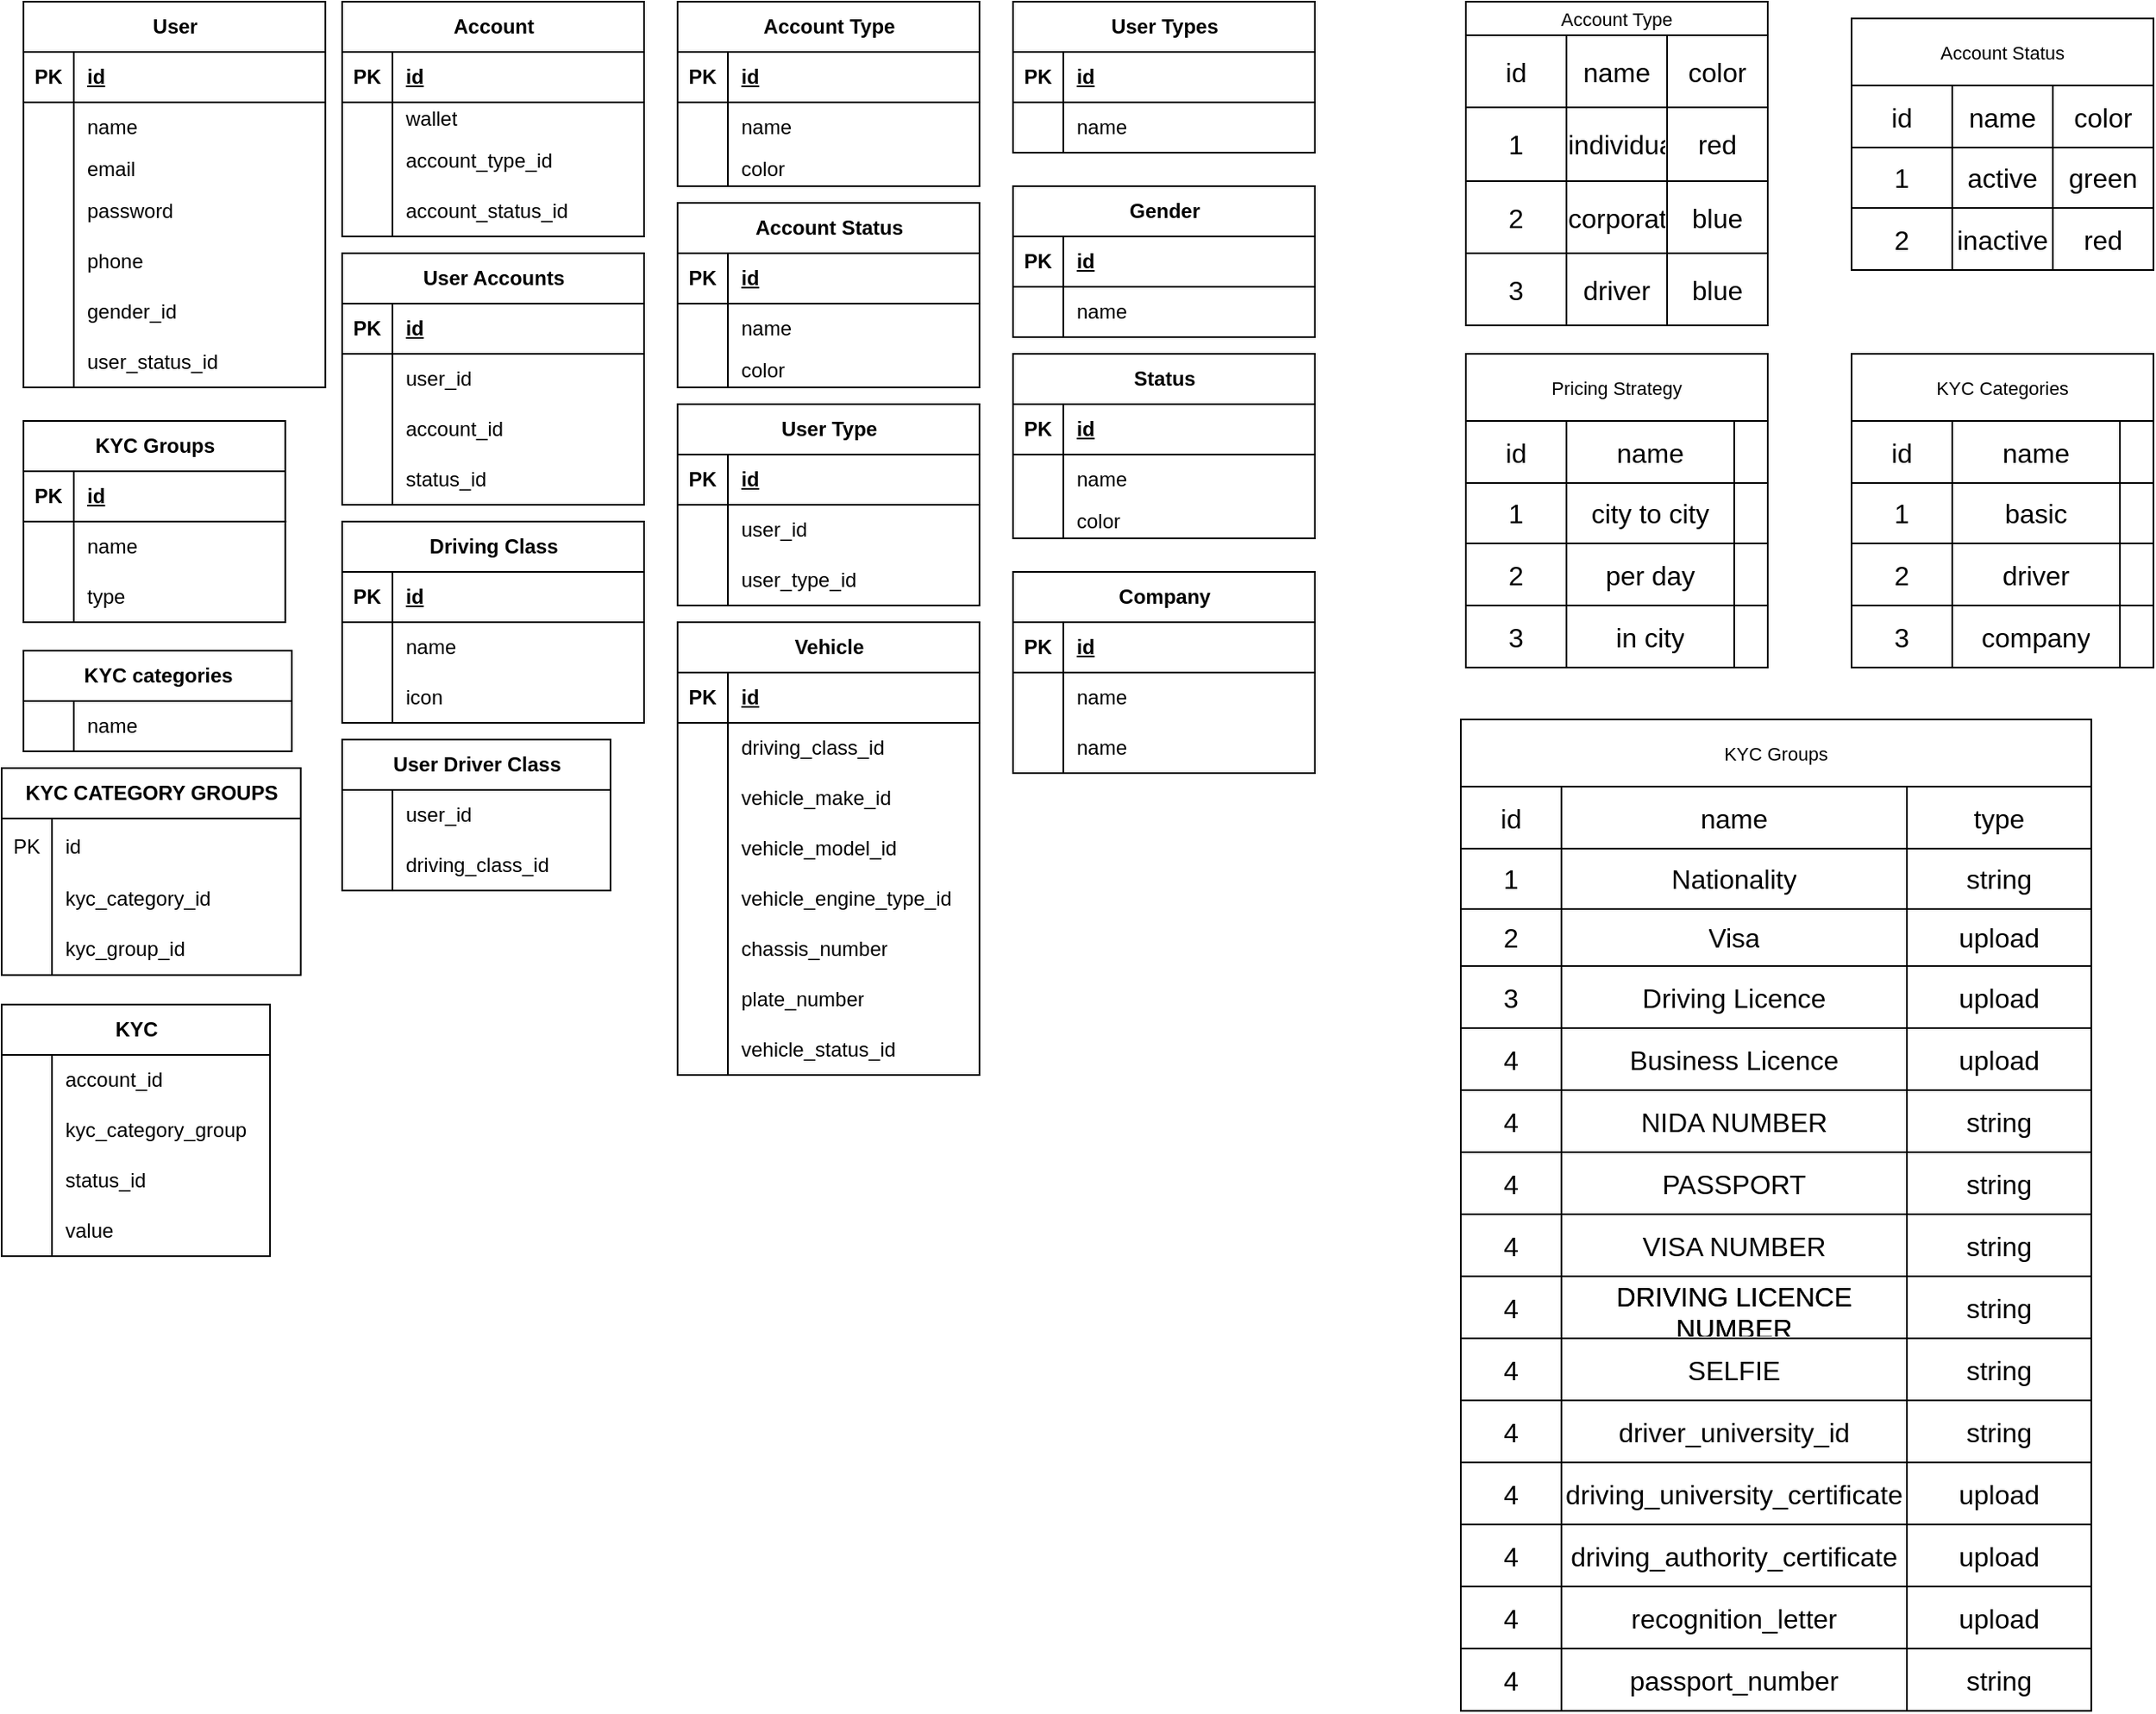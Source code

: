 <mxfile version="22.1.1" type="github">
  <diagram name="Page-1" id="AEctrJFaXC7pFYF7maNs">
    <mxGraphModel dx="984" dy="574" grid="0" gridSize="10" guides="1" tooltips="1" connect="1" arrows="1" fold="1" page="1" pageScale="1" pageWidth="850" pageHeight="1100" math="0" shadow="0">
      <root>
        <mxCell id="0" />
        <mxCell id="1" parent="0" />
        <mxCell id="b7G22ODY5oYkcdgckW1p-1" value="User" style="shape=table;startSize=30;container=1;collapsible=1;childLayout=tableLayout;fixedRows=1;rowLines=0;fontStyle=1;align=center;resizeLast=1;html=1;" parent="1" vertex="1">
          <mxGeometry x="30" y="20" width="180" height="230" as="geometry" />
        </mxCell>
        <mxCell id="b7G22ODY5oYkcdgckW1p-2" value="" style="shape=tableRow;horizontal=0;startSize=0;swimlaneHead=0;swimlaneBody=0;fillColor=none;collapsible=0;dropTarget=0;points=[[0,0.5],[1,0.5]];portConstraint=eastwest;top=0;left=0;right=0;bottom=1;" parent="b7G22ODY5oYkcdgckW1p-1" vertex="1">
          <mxGeometry y="30" width="180" height="30" as="geometry" />
        </mxCell>
        <mxCell id="b7G22ODY5oYkcdgckW1p-3" value="PK" style="shape=partialRectangle;connectable=0;fillColor=none;top=0;left=0;bottom=0;right=0;fontStyle=1;overflow=hidden;whiteSpace=wrap;html=1;" parent="b7G22ODY5oYkcdgckW1p-2" vertex="1">
          <mxGeometry width="30" height="30" as="geometry">
            <mxRectangle width="30" height="30" as="alternateBounds" />
          </mxGeometry>
        </mxCell>
        <mxCell id="b7G22ODY5oYkcdgckW1p-4" value="id" style="shape=partialRectangle;connectable=0;fillColor=none;top=0;left=0;bottom=0;right=0;align=left;spacingLeft=6;fontStyle=5;overflow=hidden;whiteSpace=wrap;html=1;" parent="b7G22ODY5oYkcdgckW1p-2" vertex="1">
          <mxGeometry x="30" width="150" height="30" as="geometry">
            <mxRectangle width="150" height="30" as="alternateBounds" />
          </mxGeometry>
        </mxCell>
        <mxCell id="b7G22ODY5oYkcdgckW1p-5" value="" style="shape=tableRow;horizontal=0;startSize=0;swimlaneHead=0;swimlaneBody=0;fillColor=none;collapsible=0;dropTarget=0;points=[[0,0.5],[1,0.5]];portConstraint=eastwest;top=0;left=0;right=0;bottom=0;" parent="b7G22ODY5oYkcdgckW1p-1" vertex="1">
          <mxGeometry y="60" width="180" height="30" as="geometry" />
        </mxCell>
        <mxCell id="b7G22ODY5oYkcdgckW1p-6" value="" style="shape=partialRectangle;connectable=0;fillColor=none;top=0;left=0;bottom=0;right=0;editable=1;overflow=hidden;whiteSpace=wrap;html=1;" parent="b7G22ODY5oYkcdgckW1p-5" vertex="1">
          <mxGeometry width="30" height="30" as="geometry">
            <mxRectangle width="30" height="30" as="alternateBounds" />
          </mxGeometry>
        </mxCell>
        <mxCell id="b7G22ODY5oYkcdgckW1p-7" value="name" style="shape=partialRectangle;connectable=0;fillColor=none;top=0;left=0;bottom=0;right=0;align=left;spacingLeft=6;overflow=hidden;whiteSpace=wrap;html=1;" parent="b7G22ODY5oYkcdgckW1p-5" vertex="1">
          <mxGeometry x="30" width="150" height="30" as="geometry">
            <mxRectangle width="150" height="30" as="alternateBounds" />
          </mxGeometry>
        </mxCell>
        <mxCell id="b7G22ODY5oYkcdgckW1p-8" value="" style="shape=tableRow;horizontal=0;startSize=0;swimlaneHead=0;swimlaneBody=0;fillColor=none;collapsible=0;dropTarget=0;points=[[0,0.5],[1,0.5]];portConstraint=eastwest;top=0;left=0;right=0;bottom=0;" parent="b7G22ODY5oYkcdgckW1p-1" vertex="1">
          <mxGeometry y="90" width="180" height="20" as="geometry" />
        </mxCell>
        <mxCell id="b7G22ODY5oYkcdgckW1p-9" value="" style="shape=partialRectangle;connectable=0;fillColor=none;top=0;left=0;bottom=0;right=0;editable=1;overflow=hidden;whiteSpace=wrap;html=1;" parent="b7G22ODY5oYkcdgckW1p-8" vertex="1">
          <mxGeometry width="30" height="20" as="geometry">
            <mxRectangle width="30" height="20" as="alternateBounds" />
          </mxGeometry>
        </mxCell>
        <mxCell id="b7G22ODY5oYkcdgckW1p-10" value="email" style="shape=partialRectangle;connectable=0;fillColor=none;top=0;left=0;bottom=0;right=0;align=left;spacingLeft=6;overflow=hidden;whiteSpace=wrap;html=1;" parent="b7G22ODY5oYkcdgckW1p-8" vertex="1">
          <mxGeometry x="30" width="150" height="20" as="geometry">
            <mxRectangle width="150" height="20" as="alternateBounds" />
          </mxGeometry>
        </mxCell>
        <mxCell id="b7G22ODY5oYkcdgckW1p-11" value="" style="shape=tableRow;horizontal=0;startSize=0;swimlaneHead=0;swimlaneBody=0;fillColor=none;collapsible=0;dropTarget=0;points=[[0,0.5],[1,0.5]];portConstraint=eastwest;top=0;left=0;right=0;bottom=0;" parent="b7G22ODY5oYkcdgckW1p-1" vertex="1">
          <mxGeometry y="110" width="180" height="30" as="geometry" />
        </mxCell>
        <mxCell id="b7G22ODY5oYkcdgckW1p-12" value="" style="shape=partialRectangle;connectable=0;fillColor=none;top=0;left=0;bottom=0;right=0;editable=1;overflow=hidden;whiteSpace=wrap;html=1;" parent="b7G22ODY5oYkcdgckW1p-11" vertex="1">
          <mxGeometry width="30" height="30" as="geometry">
            <mxRectangle width="30" height="30" as="alternateBounds" />
          </mxGeometry>
        </mxCell>
        <mxCell id="b7G22ODY5oYkcdgckW1p-13" value="password" style="shape=partialRectangle;connectable=0;fillColor=none;top=0;left=0;bottom=0;right=0;align=left;spacingLeft=6;overflow=hidden;whiteSpace=wrap;html=1;" parent="b7G22ODY5oYkcdgckW1p-11" vertex="1">
          <mxGeometry x="30" width="150" height="30" as="geometry">
            <mxRectangle width="150" height="30" as="alternateBounds" />
          </mxGeometry>
        </mxCell>
        <mxCell id="b7G22ODY5oYkcdgckW1p-14" value="" style="shape=tableRow;horizontal=0;startSize=0;swimlaneHead=0;swimlaneBody=0;fillColor=none;collapsible=0;dropTarget=0;points=[[0,0.5],[1,0.5]];portConstraint=eastwest;top=0;left=0;right=0;bottom=0;" parent="b7G22ODY5oYkcdgckW1p-1" vertex="1">
          <mxGeometry y="140" width="180" height="30" as="geometry" />
        </mxCell>
        <mxCell id="b7G22ODY5oYkcdgckW1p-15" value="" style="shape=partialRectangle;connectable=0;fillColor=none;top=0;left=0;bottom=0;right=0;editable=1;overflow=hidden;whiteSpace=wrap;html=1;" parent="b7G22ODY5oYkcdgckW1p-14" vertex="1">
          <mxGeometry width="30" height="30" as="geometry">
            <mxRectangle width="30" height="30" as="alternateBounds" />
          </mxGeometry>
        </mxCell>
        <mxCell id="b7G22ODY5oYkcdgckW1p-16" value="phone" style="shape=partialRectangle;connectable=0;fillColor=none;top=0;left=0;bottom=0;right=0;align=left;spacingLeft=6;overflow=hidden;whiteSpace=wrap;html=1;" parent="b7G22ODY5oYkcdgckW1p-14" vertex="1">
          <mxGeometry x="30" width="150" height="30" as="geometry">
            <mxRectangle width="150" height="30" as="alternateBounds" />
          </mxGeometry>
        </mxCell>
        <mxCell id="b7G22ODY5oYkcdgckW1p-17" value="" style="shape=tableRow;horizontal=0;startSize=0;swimlaneHead=0;swimlaneBody=0;fillColor=none;collapsible=0;dropTarget=0;points=[[0,0.5],[1,0.5]];portConstraint=eastwest;top=0;left=0;right=0;bottom=0;" parent="b7G22ODY5oYkcdgckW1p-1" vertex="1">
          <mxGeometry y="170" width="180" height="30" as="geometry" />
        </mxCell>
        <mxCell id="b7G22ODY5oYkcdgckW1p-18" value="" style="shape=partialRectangle;connectable=0;fillColor=none;top=0;left=0;bottom=0;right=0;editable=1;overflow=hidden;whiteSpace=wrap;html=1;" parent="b7G22ODY5oYkcdgckW1p-17" vertex="1">
          <mxGeometry width="30" height="30" as="geometry">
            <mxRectangle width="30" height="30" as="alternateBounds" />
          </mxGeometry>
        </mxCell>
        <mxCell id="b7G22ODY5oYkcdgckW1p-19" value="gender_id" style="shape=partialRectangle;connectable=0;fillColor=none;top=0;left=0;bottom=0;right=0;align=left;spacingLeft=6;overflow=hidden;whiteSpace=wrap;html=1;" parent="b7G22ODY5oYkcdgckW1p-17" vertex="1">
          <mxGeometry x="30" width="150" height="30" as="geometry">
            <mxRectangle width="150" height="30" as="alternateBounds" />
          </mxGeometry>
        </mxCell>
        <mxCell id="b7G22ODY5oYkcdgckW1p-365" value="" style="shape=tableRow;horizontal=0;startSize=0;swimlaneHead=0;swimlaneBody=0;fillColor=none;collapsible=0;dropTarget=0;points=[[0,0.5],[1,0.5]];portConstraint=eastwest;top=0;left=0;right=0;bottom=0;" parent="b7G22ODY5oYkcdgckW1p-1" vertex="1">
          <mxGeometry y="200" width="180" height="30" as="geometry" />
        </mxCell>
        <mxCell id="b7G22ODY5oYkcdgckW1p-366" value="" style="shape=partialRectangle;connectable=0;fillColor=none;top=0;left=0;bottom=0;right=0;editable=1;overflow=hidden;whiteSpace=wrap;html=1;" parent="b7G22ODY5oYkcdgckW1p-365" vertex="1">
          <mxGeometry width="30" height="30" as="geometry">
            <mxRectangle width="30" height="30" as="alternateBounds" />
          </mxGeometry>
        </mxCell>
        <mxCell id="b7G22ODY5oYkcdgckW1p-367" value="user_status_id" style="shape=partialRectangle;connectable=0;fillColor=none;top=0;left=0;bottom=0;right=0;align=left;spacingLeft=6;overflow=hidden;whiteSpace=wrap;html=1;" parent="b7G22ODY5oYkcdgckW1p-365" vertex="1">
          <mxGeometry x="30" width="150" height="30" as="geometry">
            <mxRectangle width="150" height="30" as="alternateBounds" />
          </mxGeometry>
        </mxCell>
        <mxCell id="b7G22ODY5oYkcdgckW1p-20" value="Account" style="shape=table;startSize=30;container=1;collapsible=1;childLayout=tableLayout;fixedRows=1;rowLines=0;fontStyle=1;align=center;resizeLast=1;html=1;" parent="1" vertex="1">
          <mxGeometry x="220" y="20" width="180" height="140" as="geometry" />
        </mxCell>
        <mxCell id="b7G22ODY5oYkcdgckW1p-21" value="" style="shape=tableRow;horizontal=0;startSize=0;swimlaneHead=0;swimlaneBody=0;fillColor=none;collapsible=0;dropTarget=0;points=[[0,0.5],[1,0.5]];portConstraint=eastwest;top=0;left=0;right=0;bottom=1;" parent="b7G22ODY5oYkcdgckW1p-20" vertex="1">
          <mxGeometry y="30" width="180" height="30" as="geometry" />
        </mxCell>
        <mxCell id="b7G22ODY5oYkcdgckW1p-22" value="PK" style="shape=partialRectangle;connectable=0;fillColor=none;top=0;left=0;bottom=0;right=0;fontStyle=1;overflow=hidden;whiteSpace=wrap;html=1;" parent="b7G22ODY5oYkcdgckW1p-21" vertex="1">
          <mxGeometry width="30" height="30" as="geometry">
            <mxRectangle width="30" height="30" as="alternateBounds" />
          </mxGeometry>
        </mxCell>
        <mxCell id="b7G22ODY5oYkcdgckW1p-23" value="id" style="shape=partialRectangle;connectable=0;fillColor=none;top=0;left=0;bottom=0;right=0;align=left;spacingLeft=6;fontStyle=5;overflow=hidden;whiteSpace=wrap;html=1;" parent="b7G22ODY5oYkcdgckW1p-21" vertex="1">
          <mxGeometry x="30" width="150" height="30" as="geometry">
            <mxRectangle width="150" height="30" as="alternateBounds" />
          </mxGeometry>
        </mxCell>
        <mxCell id="b7G22ODY5oYkcdgckW1p-27" value="" style="shape=tableRow;horizontal=0;startSize=0;swimlaneHead=0;swimlaneBody=0;fillColor=none;collapsible=0;dropTarget=0;points=[[0,0.5],[1,0.5]];portConstraint=eastwest;top=0;left=0;right=0;bottom=0;" parent="b7G22ODY5oYkcdgckW1p-20" vertex="1">
          <mxGeometry y="60" width="180" height="20" as="geometry" />
        </mxCell>
        <mxCell id="b7G22ODY5oYkcdgckW1p-28" value="" style="shape=partialRectangle;connectable=0;fillColor=none;top=0;left=0;bottom=0;right=0;editable=1;overflow=hidden;whiteSpace=wrap;html=1;" parent="b7G22ODY5oYkcdgckW1p-27" vertex="1">
          <mxGeometry width="30" height="20" as="geometry">
            <mxRectangle width="30" height="20" as="alternateBounds" />
          </mxGeometry>
        </mxCell>
        <mxCell id="b7G22ODY5oYkcdgckW1p-29" value="wallet" style="shape=partialRectangle;connectable=0;fillColor=none;top=0;left=0;bottom=0;right=0;align=left;spacingLeft=6;overflow=hidden;whiteSpace=wrap;html=1;" parent="b7G22ODY5oYkcdgckW1p-27" vertex="1">
          <mxGeometry x="30" width="150" height="20" as="geometry">
            <mxRectangle width="150" height="20" as="alternateBounds" />
          </mxGeometry>
        </mxCell>
        <mxCell id="b7G22ODY5oYkcdgckW1p-30" value="" style="shape=tableRow;horizontal=0;startSize=0;swimlaneHead=0;swimlaneBody=0;fillColor=none;collapsible=0;dropTarget=0;points=[[0,0.5],[1,0.5]];portConstraint=eastwest;top=0;left=0;right=0;bottom=0;" parent="b7G22ODY5oYkcdgckW1p-20" vertex="1">
          <mxGeometry y="80" width="180" height="30" as="geometry" />
        </mxCell>
        <mxCell id="b7G22ODY5oYkcdgckW1p-31" value="" style="shape=partialRectangle;connectable=0;fillColor=none;top=0;left=0;bottom=0;right=0;editable=1;overflow=hidden;whiteSpace=wrap;html=1;" parent="b7G22ODY5oYkcdgckW1p-30" vertex="1">
          <mxGeometry width="30" height="30" as="geometry">
            <mxRectangle width="30" height="30" as="alternateBounds" />
          </mxGeometry>
        </mxCell>
        <mxCell id="b7G22ODY5oYkcdgckW1p-32" value="account_type_id" style="shape=partialRectangle;connectable=0;fillColor=none;top=0;left=0;bottom=0;right=0;align=left;spacingLeft=6;overflow=hidden;whiteSpace=wrap;html=1;" parent="b7G22ODY5oYkcdgckW1p-30" vertex="1">
          <mxGeometry x="30" width="150" height="30" as="geometry">
            <mxRectangle width="150" height="30" as="alternateBounds" />
          </mxGeometry>
        </mxCell>
        <mxCell id="b7G22ODY5oYkcdgckW1p-33" value="" style="shape=tableRow;horizontal=0;startSize=0;swimlaneHead=0;swimlaneBody=0;fillColor=none;collapsible=0;dropTarget=0;points=[[0,0.5],[1,0.5]];portConstraint=eastwest;top=0;left=0;right=0;bottom=0;" parent="b7G22ODY5oYkcdgckW1p-20" vertex="1">
          <mxGeometry y="110" width="180" height="30" as="geometry" />
        </mxCell>
        <mxCell id="b7G22ODY5oYkcdgckW1p-34" value="" style="shape=partialRectangle;connectable=0;fillColor=none;top=0;left=0;bottom=0;right=0;editable=1;overflow=hidden;whiteSpace=wrap;html=1;" parent="b7G22ODY5oYkcdgckW1p-33" vertex="1">
          <mxGeometry width="30" height="30" as="geometry">
            <mxRectangle width="30" height="30" as="alternateBounds" />
          </mxGeometry>
        </mxCell>
        <mxCell id="b7G22ODY5oYkcdgckW1p-35" value="account_status_id" style="shape=partialRectangle;connectable=0;fillColor=none;top=0;left=0;bottom=0;right=0;align=left;spacingLeft=6;overflow=hidden;whiteSpace=wrap;html=1;" parent="b7G22ODY5oYkcdgckW1p-33" vertex="1">
          <mxGeometry x="30" width="150" height="30" as="geometry">
            <mxRectangle width="150" height="30" as="alternateBounds" />
          </mxGeometry>
        </mxCell>
        <mxCell id="b7G22ODY5oYkcdgckW1p-39" value="KYC Groups" style="shape=table;startSize=30;container=1;collapsible=1;childLayout=tableLayout;fixedRows=1;rowLines=0;fontStyle=1;align=center;resizeLast=1;html=1;" parent="1" vertex="1">
          <mxGeometry x="30" y="270" width="156.136" height="120" as="geometry" />
        </mxCell>
        <mxCell id="b7G22ODY5oYkcdgckW1p-40" value="" style="shape=tableRow;horizontal=0;startSize=0;swimlaneHead=0;swimlaneBody=0;fillColor=none;collapsible=0;dropTarget=0;points=[[0,0.5],[1,0.5]];portConstraint=eastwest;top=0;left=0;right=0;bottom=1;" parent="b7G22ODY5oYkcdgckW1p-39" vertex="1">
          <mxGeometry y="30" width="156.136" height="30" as="geometry" />
        </mxCell>
        <mxCell id="b7G22ODY5oYkcdgckW1p-41" value="PK" style="shape=partialRectangle;connectable=0;fillColor=none;top=0;left=0;bottom=0;right=0;fontStyle=1;overflow=hidden;whiteSpace=wrap;html=1;" parent="b7G22ODY5oYkcdgckW1p-40" vertex="1">
          <mxGeometry width="30" height="30" as="geometry">
            <mxRectangle width="30" height="30" as="alternateBounds" />
          </mxGeometry>
        </mxCell>
        <mxCell id="b7G22ODY5oYkcdgckW1p-42" value="id" style="shape=partialRectangle;connectable=0;fillColor=none;top=0;left=0;bottom=0;right=0;align=left;spacingLeft=6;fontStyle=5;overflow=hidden;whiteSpace=wrap;html=1;" parent="b7G22ODY5oYkcdgckW1p-40" vertex="1">
          <mxGeometry x="30" width="126.136" height="30" as="geometry">
            <mxRectangle width="126.136" height="30" as="alternateBounds" />
          </mxGeometry>
        </mxCell>
        <mxCell id="b7G22ODY5oYkcdgckW1p-52" value="" style="shape=tableRow;horizontal=0;startSize=0;swimlaneHead=0;swimlaneBody=0;fillColor=none;collapsible=0;dropTarget=0;points=[[0,0.5],[1,0.5]];portConstraint=eastwest;top=0;left=0;right=0;bottom=0;" parent="b7G22ODY5oYkcdgckW1p-39" vertex="1">
          <mxGeometry y="60" width="156.136" height="30" as="geometry" />
        </mxCell>
        <mxCell id="b7G22ODY5oYkcdgckW1p-53" value="" style="shape=partialRectangle;connectable=0;fillColor=none;top=0;left=0;bottom=0;right=0;editable=1;overflow=hidden;whiteSpace=wrap;html=1;" parent="b7G22ODY5oYkcdgckW1p-52" vertex="1">
          <mxGeometry width="30" height="30" as="geometry">
            <mxRectangle width="30" height="30" as="alternateBounds" />
          </mxGeometry>
        </mxCell>
        <mxCell id="b7G22ODY5oYkcdgckW1p-54" value="name" style="shape=partialRectangle;connectable=0;fillColor=none;top=0;left=0;bottom=0;right=0;align=left;spacingLeft=6;overflow=hidden;whiteSpace=wrap;html=1;" parent="b7G22ODY5oYkcdgckW1p-52" vertex="1">
          <mxGeometry x="30" width="126.136" height="30" as="geometry">
            <mxRectangle width="126.136" height="30" as="alternateBounds" />
          </mxGeometry>
        </mxCell>
        <mxCell id="b7G22ODY5oYkcdgckW1p-55" value="" style="shape=tableRow;horizontal=0;startSize=0;swimlaneHead=0;swimlaneBody=0;fillColor=none;collapsible=0;dropTarget=0;points=[[0,0.5],[1,0.5]];portConstraint=eastwest;top=0;left=0;right=0;bottom=0;" parent="b7G22ODY5oYkcdgckW1p-39" vertex="1">
          <mxGeometry y="90" width="156.136" height="30" as="geometry" />
        </mxCell>
        <mxCell id="b7G22ODY5oYkcdgckW1p-56" value="" style="shape=partialRectangle;connectable=0;fillColor=none;top=0;left=0;bottom=0;right=0;editable=1;overflow=hidden;whiteSpace=wrap;html=1;" parent="b7G22ODY5oYkcdgckW1p-55" vertex="1">
          <mxGeometry width="30" height="30" as="geometry">
            <mxRectangle width="30" height="30" as="alternateBounds" />
          </mxGeometry>
        </mxCell>
        <mxCell id="b7G22ODY5oYkcdgckW1p-57" value="type" style="shape=partialRectangle;connectable=0;fillColor=none;top=0;left=0;bottom=0;right=0;align=left;spacingLeft=6;overflow=hidden;whiteSpace=wrap;html=1;" parent="b7G22ODY5oYkcdgckW1p-55" vertex="1">
          <mxGeometry x="30" width="126.136" height="30" as="geometry">
            <mxRectangle width="126.136" height="30" as="alternateBounds" />
          </mxGeometry>
        </mxCell>
        <mxCell id="b7G22ODY5oYkcdgckW1p-58" value="Account Type" style="shape=table;startSize=30;container=1;collapsible=1;childLayout=tableLayout;fixedRows=1;rowLines=0;fontStyle=1;align=center;resizeLast=1;html=1;" parent="1" vertex="1">
          <mxGeometry x="420" y="20" width="180" height="110" as="geometry" />
        </mxCell>
        <mxCell id="b7G22ODY5oYkcdgckW1p-59" value="" style="shape=tableRow;horizontal=0;startSize=0;swimlaneHead=0;swimlaneBody=0;fillColor=none;collapsible=0;dropTarget=0;points=[[0,0.5],[1,0.5]];portConstraint=eastwest;top=0;left=0;right=0;bottom=1;" parent="b7G22ODY5oYkcdgckW1p-58" vertex="1">
          <mxGeometry y="30" width="180" height="30" as="geometry" />
        </mxCell>
        <mxCell id="b7G22ODY5oYkcdgckW1p-60" value="PK" style="shape=partialRectangle;connectable=0;fillColor=none;top=0;left=0;bottom=0;right=0;fontStyle=1;overflow=hidden;whiteSpace=wrap;html=1;" parent="b7G22ODY5oYkcdgckW1p-59" vertex="1">
          <mxGeometry width="30" height="30" as="geometry">
            <mxRectangle width="30" height="30" as="alternateBounds" />
          </mxGeometry>
        </mxCell>
        <mxCell id="b7G22ODY5oYkcdgckW1p-61" value="id" style="shape=partialRectangle;connectable=0;fillColor=none;top=0;left=0;bottom=0;right=0;align=left;spacingLeft=6;fontStyle=5;overflow=hidden;whiteSpace=wrap;html=1;" parent="b7G22ODY5oYkcdgckW1p-59" vertex="1">
          <mxGeometry x="30" width="150" height="30" as="geometry">
            <mxRectangle width="150" height="30" as="alternateBounds" />
          </mxGeometry>
        </mxCell>
        <mxCell id="b7G22ODY5oYkcdgckW1p-62" value="" style="shape=tableRow;horizontal=0;startSize=0;swimlaneHead=0;swimlaneBody=0;fillColor=none;collapsible=0;dropTarget=0;points=[[0,0.5],[1,0.5]];portConstraint=eastwest;top=0;left=0;right=0;bottom=0;" parent="b7G22ODY5oYkcdgckW1p-58" vertex="1">
          <mxGeometry y="60" width="180" height="30" as="geometry" />
        </mxCell>
        <mxCell id="b7G22ODY5oYkcdgckW1p-63" value="" style="shape=partialRectangle;connectable=0;fillColor=none;top=0;left=0;bottom=0;right=0;editable=1;overflow=hidden;whiteSpace=wrap;html=1;" parent="b7G22ODY5oYkcdgckW1p-62" vertex="1">
          <mxGeometry width="30" height="30" as="geometry">
            <mxRectangle width="30" height="30" as="alternateBounds" />
          </mxGeometry>
        </mxCell>
        <mxCell id="b7G22ODY5oYkcdgckW1p-64" value="name" style="shape=partialRectangle;connectable=0;fillColor=none;top=0;left=0;bottom=0;right=0;align=left;spacingLeft=6;overflow=hidden;whiteSpace=wrap;html=1;" parent="b7G22ODY5oYkcdgckW1p-62" vertex="1">
          <mxGeometry x="30" width="150" height="30" as="geometry">
            <mxRectangle width="150" height="30" as="alternateBounds" />
          </mxGeometry>
        </mxCell>
        <mxCell id="b7G22ODY5oYkcdgckW1p-65" value="" style="shape=tableRow;horizontal=0;startSize=0;swimlaneHead=0;swimlaneBody=0;fillColor=none;collapsible=0;dropTarget=0;points=[[0,0.5],[1,0.5]];portConstraint=eastwest;top=0;left=0;right=0;bottom=0;" parent="b7G22ODY5oYkcdgckW1p-58" vertex="1">
          <mxGeometry y="90" width="180" height="20" as="geometry" />
        </mxCell>
        <mxCell id="b7G22ODY5oYkcdgckW1p-66" value="" style="shape=partialRectangle;connectable=0;fillColor=none;top=0;left=0;bottom=0;right=0;editable=1;overflow=hidden;whiteSpace=wrap;html=1;" parent="b7G22ODY5oYkcdgckW1p-65" vertex="1">
          <mxGeometry width="30" height="20" as="geometry">
            <mxRectangle width="30" height="20" as="alternateBounds" />
          </mxGeometry>
        </mxCell>
        <mxCell id="b7G22ODY5oYkcdgckW1p-67" value="color" style="shape=partialRectangle;connectable=0;fillColor=none;top=0;left=0;bottom=0;right=0;align=left;spacingLeft=6;overflow=hidden;whiteSpace=wrap;html=1;" parent="b7G22ODY5oYkcdgckW1p-65" vertex="1">
          <mxGeometry x="30" width="150" height="20" as="geometry">
            <mxRectangle width="150" height="20" as="alternateBounds" />
          </mxGeometry>
        </mxCell>
        <mxCell id="b7G22ODY5oYkcdgckW1p-84" value="Account Type" style="shape=table;startSize=20;container=1;collapsible=0;childLayout=tableLayout;strokeColor=default;fontSize=11;" parent="1" vertex="1">
          <mxGeometry x="890" y="20" width="180" height="193" as="geometry" />
        </mxCell>
        <mxCell id="b7G22ODY5oYkcdgckW1p-85" value="" style="shape=tableRow;horizontal=0;startSize=0;swimlaneHead=0;swimlaneBody=0;strokeColor=inherit;top=0;left=0;bottom=0;right=0;collapsible=0;dropTarget=0;fillColor=none;points=[[0,0.5],[1,0.5]];portConstraint=eastwest;fontSize=16;" parent="b7G22ODY5oYkcdgckW1p-84" vertex="1">
          <mxGeometry y="20" width="180" height="43" as="geometry" />
        </mxCell>
        <mxCell id="b7G22ODY5oYkcdgckW1p-86" value="id" style="shape=partialRectangle;html=1;whiteSpace=wrap;connectable=0;strokeColor=inherit;overflow=hidden;fillColor=none;top=0;left=0;bottom=0;right=0;pointerEvents=1;fontSize=16;" parent="b7G22ODY5oYkcdgckW1p-85" vertex="1">
          <mxGeometry width="60" height="43" as="geometry">
            <mxRectangle width="60" height="43" as="alternateBounds" />
          </mxGeometry>
        </mxCell>
        <mxCell id="b7G22ODY5oYkcdgckW1p-87" value="name" style="shape=partialRectangle;html=1;whiteSpace=wrap;connectable=0;strokeColor=inherit;overflow=hidden;fillColor=none;top=0;left=0;bottom=0;right=0;pointerEvents=1;fontSize=16;" parent="b7G22ODY5oYkcdgckW1p-85" vertex="1">
          <mxGeometry x="60" width="60" height="43" as="geometry">
            <mxRectangle width="60" height="43" as="alternateBounds" />
          </mxGeometry>
        </mxCell>
        <mxCell id="b7G22ODY5oYkcdgckW1p-88" value="color" style="shape=partialRectangle;html=1;whiteSpace=wrap;connectable=0;strokeColor=inherit;overflow=hidden;fillColor=none;top=0;left=0;bottom=0;right=0;pointerEvents=1;fontSize=16;" parent="b7G22ODY5oYkcdgckW1p-85" vertex="1">
          <mxGeometry x="120" width="60" height="43" as="geometry">
            <mxRectangle width="60" height="43" as="alternateBounds" />
          </mxGeometry>
        </mxCell>
        <mxCell id="b7G22ODY5oYkcdgckW1p-89" value="" style="shape=tableRow;horizontal=0;startSize=0;swimlaneHead=0;swimlaneBody=0;strokeColor=inherit;top=0;left=0;bottom=0;right=0;collapsible=0;dropTarget=0;fillColor=none;points=[[0,0.5],[1,0.5]];portConstraint=eastwest;fontSize=16;" parent="b7G22ODY5oYkcdgckW1p-84" vertex="1">
          <mxGeometry y="63" width="180" height="44" as="geometry" />
        </mxCell>
        <mxCell id="b7G22ODY5oYkcdgckW1p-90" value="1" style="shape=partialRectangle;html=1;whiteSpace=wrap;connectable=0;strokeColor=inherit;overflow=hidden;fillColor=none;top=0;left=0;bottom=0;right=0;pointerEvents=1;fontSize=16;" parent="b7G22ODY5oYkcdgckW1p-89" vertex="1">
          <mxGeometry width="60" height="44" as="geometry">
            <mxRectangle width="60" height="44" as="alternateBounds" />
          </mxGeometry>
        </mxCell>
        <mxCell id="b7G22ODY5oYkcdgckW1p-91" value="individual" style="shape=partialRectangle;html=1;whiteSpace=wrap;connectable=0;strokeColor=inherit;overflow=hidden;fillColor=none;top=0;left=0;bottom=0;right=0;pointerEvents=1;fontSize=16;" parent="b7G22ODY5oYkcdgckW1p-89" vertex="1">
          <mxGeometry x="60" width="60" height="44" as="geometry">
            <mxRectangle width="60" height="44" as="alternateBounds" />
          </mxGeometry>
        </mxCell>
        <mxCell id="b7G22ODY5oYkcdgckW1p-92" value="red" style="shape=partialRectangle;html=1;whiteSpace=wrap;connectable=0;strokeColor=inherit;overflow=hidden;fillColor=none;top=0;left=0;bottom=0;right=0;pointerEvents=1;fontSize=16;" parent="b7G22ODY5oYkcdgckW1p-89" vertex="1">
          <mxGeometry x="120" width="60" height="44" as="geometry">
            <mxRectangle width="60" height="44" as="alternateBounds" />
          </mxGeometry>
        </mxCell>
        <mxCell id="b7G22ODY5oYkcdgckW1p-93" value="" style="shape=tableRow;horizontal=0;startSize=0;swimlaneHead=0;swimlaneBody=0;strokeColor=inherit;top=0;left=0;bottom=0;right=0;collapsible=0;dropTarget=0;fillColor=none;points=[[0,0.5],[1,0.5]];portConstraint=eastwest;fontSize=16;" parent="b7G22ODY5oYkcdgckW1p-84" vertex="1">
          <mxGeometry y="107" width="180" height="43" as="geometry" />
        </mxCell>
        <mxCell id="b7G22ODY5oYkcdgckW1p-94" value="2" style="shape=partialRectangle;html=1;whiteSpace=wrap;connectable=0;strokeColor=inherit;overflow=hidden;fillColor=none;top=0;left=0;bottom=0;right=0;pointerEvents=1;fontSize=16;" parent="b7G22ODY5oYkcdgckW1p-93" vertex="1">
          <mxGeometry width="60" height="43" as="geometry">
            <mxRectangle width="60" height="43" as="alternateBounds" />
          </mxGeometry>
        </mxCell>
        <mxCell id="b7G22ODY5oYkcdgckW1p-95" value="corporate" style="shape=partialRectangle;html=1;whiteSpace=wrap;connectable=0;strokeColor=inherit;overflow=hidden;fillColor=none;top=0;left=0;bottom=0;right=0;pointerEvents=1;fontSize=16;" parent="b7G22ODY5oYkcdgckW1p-93" vertex="1">
          <mxGeometry x="60" width="60" height="43" as="geometry">
            <mxRectangle width="60" height="43" as="alternateBounds" />
          </mxGeometry>
        </mxCell>
        <mxCell id="b7G22ODY5oYkcdgckW1p-96" value="blue" style="shape=partialRectangle;html=1;whiteSpace=wrap;connectable=0;strokeColor=inherit;overflow=hidden;fillColor=none;top=0;left=0;bottom=0;right=0;pointerEvents=1;fontSize=16;" parent="b7G22ODY5oYkcdgckW1p-93" vertex="1">
          <mxGeometry x="120" width="60" height="43" as="geometry">
            <mxRectangle width="60" height="43" as="alternateBounds" />
          </mxGeometry>
        </mxCell>
        <mxCell id="b7G22ODY5oYkcdgckW1p-391" value="" style="shape=tableRow;horizontal=0;startSize=0;swimlaneHead=0;swimlaneBody=0;strokeColor=inherit;top=0;left=0;bottom=0;right=0;collapsible=0;dropTarget=0;fillColor=none;points=[[0,0.5],[1,0.5]];portConstraint=eastwest;fontSize=16;" parent="b7G22ODY5oYkcdgckW1p-84" vertex="1">
          <mxGeometry y="150" width="180" height="43" as="geometry" />
        </mxCell>
        <mxCell id="b7G22ODY5oYkcdgckW1p-392" value="3" style="shape=partialRectangle;html=1;whiteSpace=wrap;connectable=0;strokeColor=inherit;overflow=hidden;fillColor=none;top=0;left=0;bottom=0;right=0;pointerEvents=1;fontSize=16;" parent="b7G22ODY5oYkcdgckW1p-391" vertex="1">
          <mxGeometry width="60" height="43" as="geometry">
            <mxRectangle width="60" height="43" as="alternateBounds" />
          </mxGeometry>
        </mxCell>
        <mxCell id="b7G22ODY5oYkcdgckW1p-393" value="driver" style="shape=partialRectangle;html=1;whiteSpace=wrap;connectable=0;strokeColor=inherit;overflow=hidden;fillColor=none;top=0;left=0;bottom=0;right=0;pointerEvents=1;fontSize=16;" parent="b7G22ODY5oYkcdgckW1p-391" vertex="1">
          <mxGeometry x="60" width="60" height="43" as="geometry">
            <mxRectangle width="60" height="43" as="alternateBounds" />
          </mxGeometry>
        </mxCell>
        <mxCell id="b7G22ODY5oYkcdgckW1p-394" value="blue" style="shape=partialRectangle;html=1;whiteSpace=wrap;connectable=0;strokeColor=inherit;overflow=hidden;fillColor=none;top=0;left=0;bottom=0;right=0;pointerEvents=1;fontSize=16;" parent="b7G22ODY5oYkcdgckW1p-391" vertex="1">
          <mxGeometry x="120" width="60" height="43" as="geometry">
            <mxRectangle width="60" height="43" as="alternateBounds" />
          </mxGeometry>
        </mxCell>
        <mxCell id="b7G22ODY5oYkcdgckW1p-97" value="Account Status" style="shape=table;startSize=30;container=1;collapsible=1;childLayout=tableLayout;fixedRows=1;rowLines=0;fontStyle=1;align=center;resizeLast=1;html=1;" parent="1" vertex="1">
          <mxGeometry x="420" y="140" width="180" height="110" as="geometry" />
        </mxCell>
        <mxCell id="b7G22ODY5oYkcdgckW1p-98" value="" style="shape=tableRow;horizontal=0;startSize=0;swimlaneHead=0;swimlaneBody=0;fillColor=none;collapsible=0;dropTarget=0;points=[[0,0.5],[1,0.5]];portConstraint=eastwest;top=0;left=0;right=0;bottom=1;" parent="b7G22ODY5oYkcdgckW1p-97" vertex="1">
          <mxGeometry y="30" width="180" height="30" as="geometry" />
        </mxCell>
        <mxCell id="b7G22ODY5oYkcdgckW1p-99" value="PK" style="shape=partialRectangle;connectable=0;fillColor=none;top=0;left=0;bottom=0;right=0;fontStyle=1;overflow=hidden;whiteSpace=wrap;html=1;" parent="b7G22ODY5oYkcdgckW1p-98" vertex="1">
          <mxGeometry width="30" height="30" as="geometry">
            <mxRectangle width="30" height="30" as="alternateBounds" />
          </mxGeometry>
        </mxCell>
        <mxCell id="b7G22ODY5oYkcdgckW1p-100" value="id" style="shape=partialRectangle;connectable=0;fillColor=none;top=0;left=0;bottom=0;right=0;align=left;spacingLeft=6;fontStyle=5;overflow=hidden;whiteSpace=wrap;html=1;" parent="b7G22ODY5oYkcdgckW1p-98" vertex="1">
          <mxGeometry x="30" width="150" height="30" as="geometry">
            <mxRectangle width="150" height="30" as="alternateBounds" />
          </mxGeometry>
        </mxCell>
        <mxCell id="b7G22ODY5oYkcdgckW1p-101" value="" style="shape=tableRow;horizontal=0;startSize=0;swimlaneHead=0;swimlaneBody=0;fillColor=none;collapsible=0;dropTarget=0;points=[[0,0.5],[1,0.5]];portConstraint=eastwest;top=0;left=0;right=0;bottom=0;" parent="b7G22ODY5oYkcdgckW1p-97" vertex="1">
          <mxGeometry y="60" width="180" height="30" as="geometry" />
        </mxCell>
        <mxCell id="b7G22ODY5oYkcdgckW1p-102" value="" style="shape=partialRectangle;connectable=0;fillColor=none;top=0;left=0;bottom=0;right=0;editable=1;overflow=hidden;whiteSpace=wrap;html=1;" parent="b7G22ODY5oYkcdgckW1p-101" vertex="1">
          <mxGeometry width="30" height="30" as="geometry">
            <mxRectangle width="30" height="30" as="alternateBounds" />
          </mxGeometry>
        </mxCell>
        <mxCell id="b7G22ODY5oYkcdgckW1p-103" value="name" style="shape=partialRectangle;connectable=0;fillColor=none;top=0;left=0;bottom=0;right=0;align=left;spacingLeft=6;overflow=hidden;whiteSpace=wrap;html=1;" parent="b7G22ODY5oYkcdgckW1p-101" vertex="1">
          <mxGeometry x="30" width="150" height="30" as="geometry">
            <mxRectangle width="150" height="30" as="alternateBounds" />
          </mxGeometry>
        </mxCell>
        <mxCell id="b7G22ODY5oYkcdgckW1p-104" value="" style="shape=tableRow;horizontal=0;startSize=0;swimlaneHead=0;swimlaneBody=0;fillColor=none;collapsible=0;dropTarget=0;points=[[0,0.5],[1,0.5]];portConstraint=eastwest;top=0;left=0;right=0;bottom=0;" parent="b7G22ODY5oYkcdgckW1p-97" vertex="1">
          <mxGeometry y="90" width="180" height="20" as="geometry" />
        </mxCell>
        <mxCell id="b7G22ODY5oYkcdgckW1p-105" value="" style="shape=partialRectangle;connectable=0;fillColor=none;top=0;left=0;bottom=0;right=0;editable=1;overflow=hidden;whiteSpace=wrap;html=1;" parent="b7G22ODY5oYkcdgckW1p-104" vertex="1">
          <mxGeometry width="30" height="20" as="geometry">
            <mxRectangle width="30" height="20" as="alternateBounds" />
          </mxGeometry>
        </mxCell>
        <mxCell id="b7G22ODY5oYkcdgckW1p-106" value="color" style="shape=partialRectangle;connectable=0;fillColor=none;top=0;left=0;bottom=0;right=0;align=left;spacingLeft=6;overflow=hidden;whiteSpace=wrap;html=1;" parent="b7G22ODY5oYkcdgckW1p-104" vertex="1">
          <mxGeometry x="30" width="150" height="20" as="geometry">
            <mxRectangle width="150" height="20" as="alternateBounds" />
          </mxGeometry>
        </mxCell>
        <mxCell id="b7G22ODY5oYkcdgckW1p-107" value="Account Status" style="shape=table;startSize=40;container=1;collapsible=0;childLayout=tableLayout;strokeColor=default;fontSize=11;" parent="1" vertex="1">
          <mxGeometry x="1120" y="30" width="180" height="150" as="geometry" />
        </mxCell>
        <mxCell id="b7G22ODY5oYkcdgckW1p-108" value="" style="shape=tableRow;horizontal=0;startSize=0;swimlaneHead=0;swimlaneBody=0;strokeColor=inherit;top=0;left=0;bottom=0;right=0;collapsible=0;dropTarget=0;fillColor=none;points=[[0,0.5],[1,0.5]];portConstraint=eastwest;fontSize=16;" parent="b7G22ODY5oYkcdgckW1p-107" vertex="1">
          <mxGeometry y="40" width="180" height="37" as="geometry" />
        </mxCell>
        <mxCell id="b7G22ODY5oYkcdgckW1p-109" value="id" style="shape=partialRectangle;html=1;whiteSpace=wrap;connectable=0;strokeColor=inherit;overflow=hidden;fillColor=none;top=0;left=0;bottom=0;right=0;pointerEvents=1;fontSize=16;" parent="b7G22ODY5oYkcdgckW1p-108" vertex="1">
          <mxGeometry width="60" height="37" as="geometry">
            <mxRectangle width="60" height="37" as="alternateBounds" />
          </mxGeometry>
        </mxCell>
        <mxCell id="b7G22ODY5oYkcdgckW1p-110" value="name" style="shape=partialRectangle;html=1;whiteSpace=wrap;connectable=0;strokeColor=inherit;overflow=hidden;fillColor=none;top=0;left=0;bottom=0;right=0;pointerEvents=1;fontSize=16;" parent="b7G22ODY5oYkcdgckW1p-108" vertex="1">
          <mxGeometry x="60" width="60" height="37" as="geometry">
            <mxRectangle width="60" height="37" as="alternateBounds" />
          </mxGeometry>
        </mxCell>
        <mxCell id="b7G22ODY5oYkcdgckW1p-111" value="color" style="shape=partialRectangle;html=1;whiteSpace=wrap;connectable=0;strokeColor=inherit;overflow=hidden;fillColor=none;top=0;left=0;bottom=0;right=0;pointerEvents=1;fontSize=16;" parent="b7G22ODY5oYkcdgckW1p-108" vertex="1">
          <mxGeometry x="120" width="60" height="37" as="geometry">
            <mxRectangle width="60" height="37" as="alternateBounds" />
          </mxGeometry>
        </mxCell>
        <mxCell id="b7G22ODY5oYkcdgckW1p-112" value="" style="shape=tableRow;horizontal=0;startSize=0;swimlaneHead=0;swimlaneBody=0;strokeColor=inherit;top=0;left=0;bottom=0;right=0;collapsible=0;dropTarget=0;fillColor=none;points=[[0,0.5],[1,0.5]];portConstraint=eastwest;fontSize=16;" parent="b7G22ODY5oYkcdgckW1p-107" vertex="1">
          <mxGeometry y="77" width="180" height="36" as="geometry" />
        </mxCell>
        <mxCell id="b7G22ODY5oYkcdgckW1p-113" value="1" style="shape=partialRectangle;html=1;whiteSpace=wrap;connectable=0;strokeColor=inherit;overflow=hidden;fillColor=none;top=0;left=0;bottom=0;right=0;pointerEvents=1;fontSize=16;" parent="b7G22ODY5oYkcdgckW1p-112" vertex="1">
          <mxGeometry width="60" height="36" as="geometry">
            <mxRectangle width="60" height="36" as="alternateBounds" />
          </mxGeometry>
        </mxCell>
        <mxCell id="b7G22ODY5oYkcdgckW1p-114" value="active" style="shape=partialRectangle;html=1;whiteSpace=wrap;connectable=0;strokeColor=inherit;overflow=hidden;fillColor=none;top=0;left=0;bottom=0;right=0;pointerEvents=1;fontSize=16;" parent="b7G22ODY5oYkcdgckW1p-112" vertex="1">
          <mxGeometry x="60" width="60" height="36" as="geometry">
            <mxRectangle width="60" height="36" as="alternateBounds" />
          </mxGeometry>
        </mxCell>
        <mxCell id="b7G22ODY5oYkcdgckW1p-115" value="green" style="shape=partialRectangle;html=1;whiteSpace=wrap;connectable=0;strokeColor=inherit;overflow=hidden;fillColor=none;top=0;left=0;bottom=0;right=0;pointerEvents=1;fontSize=16;" parent="b7G22ODY5oYkcdgckW1p-112" vertex="1">
          <mxGeometry x="120" width="60" height="36" as="geometry">
            <mxRectangle width="60" height="36" as="alternateBounds" />
          </mxGeometry>
        </mxCell>
        <mxCell id="b7G22ODY5oYkcdgckW1p-116" value="" style="shape=tableRow;horizontal=0;startSize=0;swimlaneHead=0;swimlaneBody=0;strokeColor=inherit;top=0;left=0;bottom=0;right=0;collapsible=0;dropTarget=0;fillColor=none;points=[[0,0.5],[1,0.5]];portConstraint=eastwest;fontSize=16;" parent="b7G22ODY5oYkcdgckW1p-107" vertex="1">
          <mxGeometry y="113" width="180" height="37" as="geometry" />
        </mxCell>
        <mxCell id="b7G22ODY5oYkcdgckW1p-117" value="2" style="shape=partialRectangle;html=1;whiteSpace=wrap;connectable=0;strokeColor=inherit;overflow=hidden;fillColor=none;top=0;left=0;bottom=0;right=0;pointerEvents=1;fontSize=16;" parent="b7G22ODY5oYkcdgckW1p-116" vertex="1">
          <mxGeometry width="60" height="37" as="geometry">
            <mxRectangle width="60" height="37" as="alternateBounds" />
          </mxGeometry>
        </mxCell>
        <mxCell id="b7G22ODY5oYkcdgckW1p-118" value="inactive" style="shape=partialRectangle;html=1;whiteSpace=wrap;connectable=0;strokeColor=inherit;overflow=hidden;fillColor=none;top=0;left=0;bottom=0;right=0;pointerEvents=1;fontSize=16;" parent="b7G22ODY5oYkcdgckW1p-116" vertex="1">
          <mxGeometry x="60" width="60" height="37" as="geometry">
            <mxRectangle width="60" height="37" as="alternateBounds" />
          </mxGeometry>
        </mxCell>
        <mxCell id="b7G22ODY5oYkcdgckW1p-119" value="red" style="shape=partialRectangle;html=1;whiteSpace=wrap;connectable=0;strokeColor=inherit;overflow=hidden;fillColor=none;top=0;left=0;bottom=0;right=0;pointerEvents=1;fontSize=16;" parent="b7G22ODY5oYkcdgckW1p-116" vertex="1">
          <mxGeometry x="120" width="60" height="37" as="geometry">
            <mxRectangle width="60" height="37" as="alternateBounds" />
          </mxGeometry>
        </mxCell>
        <mxCell id="b7G22ODY5oYkcdgckW1p-158" value="User Types" style="shape=table;startSize=30;container=1;collapsible=1;childLayout=tableLayout;fixedRows=1;rowLines=0;fontStyle=1;align=center;resizeLast=1;html=1;" parent="1" vertex="1">
          <mxGeometry x="620" y="20" width="180" height="90" as="geometry" />
        </mxCell>
        <mxCell id="b7G22ODY5oYkcdgckW1p-159" value="" style="shape=tableRow;horizontal=0;startSize=0;swimlaneHead=0;swimlaneBody=0;fillColor=none;collapsible=0;dropTarget=0;points=[[0,0.5],[1,0.5]];portConstraint=eastwest;top=0;left=0;right=0;bottom=1;" parent="b7G22ODY5oYkcdgckW1p-158" vertex="1">
          <mxGeometry y="30" width="180" height="30" as="geometry" />
        </mxCell>
        <mxCell id="b7G22ODY5oYkcdgckW1p-160" value="PK" style="shape=partialRectangle;connectable=0;fillColor=none;top=0;left=0;bottom=0;right=0;fontStyle=1;overflow=hidden;whiteSpace=wrap;html=1;" parent="b7G22ODY5oYkcdgckW1p-159" vertex="1">
          <mxGeometry width="30" height="30" as="geometry">
            <mxRectangle width="30" height="30" as="alternateBounds" />
          </mxGeometry>
        </mxCell>
        <mxCell id="b7G22ODY5oYkcdgckW1p-161" value="id" style="shape=partialRectangle;connectable=0;fillColor=none;top=0;left=0;bottom=0;right=0;align=left;spacingLeft=6;fontStyle=5;overflow=hidden;whiteSpace=wrap;html=1;" parent="b7G22ODY5oYkcdgckW1p-159" vertex="1">
          <mxGeometry x="30" width="150" height="30" as="geometry">
            <mxRectangle width="150" height="30" as="alternateBounds" />
          </mxGeometry>
        </mxCell>
        <mxCell id="b7G22ODY5oYkcdgckW1p-162" value="" style="shape=tableRow;horizontal=0;startSize=0;swimlaneHead=0;swimlaneBody=0;fillColor=none;collapsible=0;dropTarget=0;points=[[0,0.5],[1,0.5]];portConstraint=eastwest;top=0;left=0;right=0;bottom=0;" parent="b7G22ODY5oYkcdgckW1p-158" vertex="1">
          <mxGeometry y="60" width="180" height="30" as="geometry" />
        </mxCell>
        <mxCell id="b7G22ODY5oYkcdgckW1p-163" value="" style="shape=partialRectangle;connectable=0;fillColor=none;top=0;left=0;bottom=0;right=0;editable=1;overflow=hidden;whiteSpace=wrap;html=1;" parent="b7G22ODY5oYkcdgckW1p-162" vertex="1">
          <mxGeometry width="30" height="30" as="geometry">
            <mxRectangle width="30" height="30" as="alternateBounds" />
          </mxGeometry>
        </mxCell>
        <mxCell id="b7G22ODY5oYkcdgckW1p-164" value="name" style="shape=partialRectangle;connectable=0;fillColor=none;top=0;left=0;bottom=0;right=0;align=left;spacingLeft=6;overflow=hidden;whiteSpace=wrap;html=1;" parent="b7G22ODY5oYkcdgckW1p-162" vertex="1">
          <mxGeometry x="30" width="150" height="30" as="geometry">
            <mxRectangle width="150" height="30" as="alternateBounds" />
          </mxGeometry>
        </mxCell>
        <mxCell id="b7G22ODY5oYkcdgckW1p-239" value="Driving Class" style="shape=table;startSize=30;container=1;collapsible=1;childLayout=tableLayout;fixedRows=1;rowLines=0;fontStyle=1;align=center;resizeLast=1;html=1;" parent="1" vertex="1">
          <mxGeometry x="220" y="330" width="180" height="120" as="geometry" />
        </mxCell>
        <mxCell id="b7G22ODY5oYkcdgckW1p-240" value="" style="shape=tableRow;horizontal=0;startSize=0;swimlaneHead=0;swimlaneBody=0;fillColor=none;collapsible=0;dropTarget=0;points=[[0,0.5],[1,0.5]];portConstraint=eastwest;top=0;left=0;right=0;bottom=1;" parent="b7G22ODY5oYkcdgckW1p-239" vertex="1">
          <mxGeometry y="30" width="180" height="30" as="geometry" />
        </mxCell>
        <mxCell id="b7G22ODY5oYkcdgckW1p-241" value="PK" style="shape=partialRectangle;connectable=0;fillColor=none;top=0;left=0;bottom=0;right=0;fontStyle=1;overflow=hidden;whiteSpace=wrap;html=1;" parent="b7G22ODY5oYkcdgckW1p-240" vertex="1">
          <mxGeometry width="30" height="30" as="geometry">
            <mxRectangle width="30" height="30" as="alternateBounds" />
          </mxGeometry>
        </mxCell>
        <mxCell id="b7G22ODY5oYkcdgckW1p-242" value="id" style="shape=partialRectangle;connectable=0;fillColor=none;top=0;left=0;bottom=0;right=0;align=left;spacingLeft=6;fontStyle=5;overflow=hidden;whiteSpace=wrap;html=1;" parent="b7G22ODY5oYkcdgckW1p-240" vertex="1">
          <mxGeometry x="30" width="150" height="30" as="geometry">
            <mxRectangle width="150" height="30" as="alternateBounds" />
          </mxGeometry>
        </mxCell>
        <mxCell id="b7G22ODY5oYkcdgckW1p-243" value="" style="shape=tableRow;horizontal=0;startSize=0;swimlaneHead=0;swimlaneBody=0;fillColor=none;collapsible=0;dropTarget=0;points=[[0,0.5],[1,0.5]];portConstraint=eastwest;top=0;left=0;right=0;bottom=0;" parent="b7G22ODY5oYkcdgckW1p-239" vertex="1">
          <mxGeometry y="60" width="180" height="30" as="geometry" />
        </mxCell>
        <mxCell id="b7G22ODY5oYkcdgckW1p-244" value="" style="shape=partialRectangle;connectable=0;fillColor=none;top=0;left=0;bottom=0;right=0;editable=1;overflow=hidden;whiteSpace=wrap;html=1;" parent="b7G22ODY5oYkcdgckW1p-243" vertex="1">
          <mxGeometry width="30" height="30" as="geometry">
            <mxRectangle width="30" height="30" as="alternateBounds" />
          </mxGeometry>
        </mxCell>
        <mxCell id="b7G22ODY5oYkcdgckW1p-245" value="name" style="shape=partialRectangle;connectable=0;fillColor=none;top=0;left=0;bottom=0;right=0;align=left;spacingLeft=6;overflow=hidden;whiteSpace=wrap;html=1;" parent="b7G22ODY5oYkcdgckW1p-243" vertex="1">
          <mxGeometry x="30" width="150" height="30" as="geometry">
            <mxRectangle width="150" height="30" as="alternateBounds" />
          </mxGeometry>
        </mxCell>
        <mxCell id="b7G22ODY5oYkcdgckW1p-255" value="" style="shape=tableRow;horizontal=0;startSize=0;swimlaneHead=0;swimlaneBody=0;fillColor=none;collapsible=0;dropTarget=0;points=[[0,0.5],[1,0.5]];portConstraint=eastwest;top=0;left=0;right=0;bottom=0;" parent="b7G22ODY5oYkcdgckW1p-239" vertex="1">
          <mxGeometry y="90" width="180" height="30" as="geometry" />
        </mxCell>
        <mxCell id="b7G22ODY5oYkcdgckW1p-256" value="" style="shape=partialRectangle;connectable=0;fillColor=none;top=0;left=0;bottom=0;right=0;editable=1;overflow=hidden;whiteSpace=wrap;html=1;" parent="b7G22ODY5oYkcdgckW1p-255" vertex="1">
          <mxGeometry width="30" height="30" as="geometry">
            <mxRectangle width="30" height="30" as="alternateBounds" />
          </mxGeometry>
        </mxCell>
        <mxCell id="b7G22ODY5oYkcdgckW1p-257" value="icon" style="shape=partialRectangle;connectable=0;fillColor=none;top=0;left=0;bottom=0;right=0;align=left;spacingLeft=6;overflow=hidden;whiteSpace=wrap;html=1;" parent="b7G22ODY5oYkcdgckW1p-255" vertex="1">
          <mxGeometry x="30" width="150" height="30" as="geometry">
            <mxRectangle width="150" height="30" as="alternateBounds" />
          </mxGeometry>
        </mxCell>
        <mxCell id="b7G22ODY5oYkcdgckW1p-258" value="User Driver Class" style="shape=table;startSize=30;container=1;collapsible=1;childLayout=tableLayout;fixedRows=1;rowLines=0;fontStyle=1;align=center;resizeLast=1;html=1;" parent="1" vertex="1">
          <mxGeometry x="220" y="460" width="160" height="90" as="geometry" />
        </mxCell>
        <mxCell id="b7G22ODY5oYkcdgckW1p-262" value="" style="shape=tableRow;horizontal=0;startSize=0;swimlaneHead=0;swimlaneBody=0;fillColor=none;collapsible=0;dropTarget=0;points=[[0,0.5],[1,0.5]];portConstraint=eastwest;top=0;left=0;right=0;bottom=0;" parent="b7G22ODY5oYkcdgckW1p-258" vertex="1">
          <mxGeometry y="30" width="160" height="30" as="geometry" />
        </mxCell>
        <mxCell id="b7G22ODY5oYkcdgckW1p-263" value="" style="shape=partialRectangle;connectable=0;fillColor=none;top=0;left=0;bottom=0;right=0;editable=1;overflow=hidden;whiteSpace=wrap;html=1;" parent="b7G22ODY5oYkcdgckW1p-262" vertex="1">
          <mxGeometry width="30" height="30" as="geometry">
            <mxRectangle width="30" height="30" as="alternateBounds" />
          </mxGeometry>
        </mxCell>
        <mxCell id="b7G22ODY5oYkcdgckW1p-264" value="user_id" style="shape=partialRectangle;connectable=0;fillColor=none;top=0;left=0;bottom=0;right=0;align=left;spacingLeft=6;overflow=hidden;whiteSpace=wrap;html=1;" parent="b7G22ODY5oYkcdgckW1p-262" vertex="1">
          <mxGeometry x="30" width="130" height="30" as="geometry">
            <mxRectangle width="130" height="30" as="alternateBounds" />
          </mxGeometry>
        </mxCell>
        <mxCell id="b7G22ODY5oYkcdgckW1p-265" value="" style="shape=tableRow;horizontal=0;startSize=0;swimlaneHead=0;swimlaneBody=0;fillColor=none;collapsible=0;dropTarget=0;points=[[0,0.5],[1,0.5]];portConstraint=eastwest;top=0;left=0;right=0;bottom=0;" parent="b7G22ODY5oYkcdgckW1p-258" vertex="1">
          <mxGeometry y="60" width="160" height="30" as="geometry" />
        </mxCell>
        <mxCell id="b7G22ODY5oYkcdgckW1p-266" value="" style="shape=partialRectangle;connectable=0;fillColor=none;top=0;left=0;bottom=0;right=0;editable=1;overflow=hidden;whiteSpace=wrap;html=1;" parent="b7G22ODY5oYkcdgckW1p-265" vertex="1">
          <mxGeometry width="30" height="30" as="geometry">
            <mxRectangle width="30" height="30" as="alternateBounds" />
          </mxGeometry>
        </mxCell>
        <mxCell id="b7G22ODY5oYkcdgckW1p-267" value="driving_class_id" style="shape=partialRectangle;connectable=0;fillColor=none;top=0;left=0;bottom=0;right=0;align=left;spacingLeft=6;overflow=hidden;whiteSpace=wrap;html=1;" parent="b7G22ODY5oYkcdgckW1p-265" vertex="1">
          <mxGeometry x="30" width="130" height="30" as="geometry">
            <mxRectangle width="130" height="30" as="alternateBounds" />
          </mxGeometry>
        </mxCell>
        <mxCell id="b7G22ODY5oYkcdgckW1p-271" value="Gender" style="shape=table;startSize=30;container=1;collapsible=1;childLayout=tableLayout;fixedRows=1;rowLines=0;fontStyle=1;align=center;resizeLast=1;html=1;" parent="1" vertex="1">
          <mxGeometry x="620" y="130" width="180" height="90" as="geometry" />
        </mxCell>
        <mxCell id="b7G22ODY5oYkcdgckW1p-272" value="" style="shape=tableRow;horizontal=0;startSize=0;swimlaneHead=0;swimlaneBody=0;fillColor=none;collapsible=0;dropTarget=0;points=[[0,0.5],[1,0.5]];portConstraint=eastwest;top=0;left=0;right=0;bottom=1;" parent="b7G22ODY5oYkcdgckW1p-271" vertex="1">
          <mxGeometry y="30" width="180" height="30" as="geometry" />
        </mxCell>
        <mxCell id="b7G22ODY5oYkcdgckW1p-273" value="PK" style="shape=partialRectangle;connectable=0;fillColor=none;top=0;left=0;bottom=0;right=0;fontStyle=1;overflow=hidden;whiteSpace=wrap;html=1;" parent="b7G22ODY5oYkcdgckW1p-272" vertex="1">
          <mxGeometry width="30" height="30" as="geometry">
            <mxRectangle width="30" height="30" as="alternateBounds" />
          </mxGeometry>
        </mxCell>
        <mxCell id="b7G22ODY5oYkcdgckW1p-274" value="id" style="shape=partialRectangle;connectable=0;fillColor=none;top=0;left=0;bottom=0;right=0;align=left;spacingLeft=6;fontStyle=5;overflow=hidden;whiteSpace=wrap;html=1;" parent="b7G22ODY5oYkcdgckW1p-272" vertex="1">
          <mxGeometry x="30" width="150" height="30" as="geometry">
            <mxRectangle width="150" height="30" as="alternateBounds" />
          </mxGeometry>
        </mxCell>
        <mxCell id="b7G22ODY5oYkcdgckW1p-275" value="" style="shape=tableRow;horizontal=0;startSize=0;swimlaneHead=0;swimlaneBody=0;fillColor=none;collapsible=0;dropTarget=0;points=[[0,0.5],[1,0.5]];portConstraint=eastwest;top=0;left=0;right=0;bottom=0;" parent="b7G22ODY5oYkcdgckW1p-271" vertex="1">
          <mxGeometry y="60" width="180" height="30" as="geometry" />
        </mxCell>
        <mxCell id="b7G22ODY5oYkcdgckW1p-276" value="" style="shape=partialRectangle;connectable=0;fillColor=none;top=0;left=0;bottom=0;right=0;editable=1;overflow=hidden;whiteSpace=wrap;html=1;" parent="b7G22ODY5oYkcdgckW1p-275" vertex="1">
          <mxGeometry width="30" height="30" as="geometry">
            <mxRectangle width="30" height="30" as="alternateBounds" />
          </mxGeometry>
        </mxCell>
        <mxCell id="b7G22ODY5oYkcdgckW1p-277" value="name" style="shape=partialRectangle;connectable=0;fillColor=none;top=0;left=0;bottom=0;right=0;align=left;spacingLeft=6;overflow=hidden;whiteSpace=wrap;html=1;" parent="b7G22ODY5oYkcdgckW1p-275" vertex="1">
          <mxGeometry x="30" width="150" height="30" as="geometry">
            <mxRectangle width="150" height="30" as="alternateBounds" />
          </mxGeometry>
        </mxCell>
        <mxCell id="b7G22ODY5oYkcdgckW1p-281" value="Vehicle" style="shape=table;startSize=30;container=1;collapsible=1;childLayout=tableLayout;fixedRows=1;rowLines=0;fontStyle=1;align=center;resizeLast=1;html=1;" parent="1" vertex="1">
          <mxGeometry x="420" y="390" width="180" height="270" as="geometry" />
        </mxCell>
        <mxCell id="b7G22ODY5oYkcdgckW1p-282" value="" style="shape=tableRow;horizontal=0;startSize=0;swimlaneHead=0;swimlaneBody=0;fillColor=none;collapsible=0;dropTarget=0;points=[[0,0.5],[1,0.5]];portConstraint=eastwest;top=0;left=0;right=0;bottom=1;" parent="b7G22ODY5oYkcdgckW1p-281" vertex="1">
          <mxGeometry y="30" width="180" height="30" as="geometry" />
        </mxCell>
        <mxCell id="b7G22ODY5oYkcdgckW1p-283" value="PK" style="shape=partialRectangle;connectable=0;fillColor=none;top=0;left=0;bottom=0;right=0;fontStyle=1;overflow=hidden;whiteSpace=wrap;html=1;" parent="b7G22ODY5oYkcdgckW1p-282" vertex="1">
          <mxGeometry width="30" height="30" as="geometry">
            <mxRectangle width="30" height="30" as="alternateBounds" />
          </mxGeometry>
        </mxCell>
        <mxCell id="b7G22ODY5oYkcdgckW1p-284" value="id" style="shape=partialRectangle;connectable=0;fillColor=none;top=0;left=0;bottom=0;right=0;align=left;spacingLeft=6;fontStyle=5;overflow=hidden;whiteSpace=wrap;html=1;" parent="b7G22ODY5oYkcdgckW1p-282" vertex="1">
          <mxGeometry x="30" width="150" height="30" as="geometry">
            <mxRectangle width="150" height="30" as="alternateBounds" />
          </mxGeometry>
        </mxCell>
        <mxCell id="b7G22ODY5oYkcdgckW1p-285" value="" style="shape=tableRow;horizontal=0;startSize=0;swimlaneHead=0;swimlaneBody=0;fillColor=none;collapsible=0;dropTarget=0;points=[[0,0.5],[1,0.5]];portConstraint=eastwest;top=0;left=0;right=0;bottom=0;" parent="b7G22ODY5oYkcdgckW1p-281" vertex="1">
          <mxGeometry y="60" width="180" height="30" as="geometry" />
        </mxCell>
        <mxCell id="b7G22ODY5oYkcdgckW1p-286" value="" style="shape=partialRectangle;connectable=0;fillColor=none;top=0;left=0;bottom=0;right=0;editable=1;overflow=hidden;whiteSpace=wrap;html=1;" parent="b7G22ODY5oYkcdgckW1p-285" vertex="1">
          <mxGeometry width="30" height="30" as="geometry">
            <mxRectangle width="30" height="30" as="alternateBounds" />
          </mxGeometry>
        </mxCell>
        <mxCell id="b7G22ODY5oYkcdgckW1p-287" value="driving_class_id" style="shape=partialRectangle;connectable=0;fillColor=none;top=0;left=0;bottom=0;right=0;align=left;spacingLeft=6;overflow=hidden;whiteSpace=wrap;html=1;" parent="b7G22ODY5oYkcdgckW1p-285" vertex="1">
          <mxGeometry x="30" width="150" height="30" as="geometry">
            <mxRectangle width="150" height="30" as="alternateBounds" />
          </mxGeometry>
        </mxCell>
        <mxCell id="b7G22ODY5oYkcdgckW1p-421" value="" style="shape=tableRow;horizontal=0;startSize=0;swimlaneHead=0;swimlaneBody=0;fillColor=none;collapsible=0;dropTarget=0;points=[[0,0.5],[1,0.5]];portConstraint=eastwest;top=0;left=0;right=0;bottom=0;" parent="b7G22ODY5oYkcdgckW1p-281" vertex="1">
          <mxGeometry y="90" width="180" height="30" as="geometry" />
        </mxCell>
        <mxCell id="b7G22ODY5oYkcdgckW1p-422" value="" style="shape=partialRectangle;connectable=0;fillColor=none;top=0;left=0;bottom=0;right=0;editable=1;overflow=hidden;whiteSpace=wrap;html=1;" parent="b7G22ODY5oYkcdgckW1p-421" vertex="1">
          <mxGeometry width="30" height="30" as="geometry">
            <mxRectangle width="30" height="30" as="alternateBounds" />
          </mxGeometry>
        </mxCell>
        <mxCell id="b7G22ODY5oYkcdgckW1p-423" value="vehicle_make_id" style="shape=partialRectangle;connectable=0;fillColor=none;top=0;left=0;bottom=0;right=0;align=left;spacingLeft=6;overflow=hidden;whiteSpace=wrap;html=1;" parent="b7G22ODY5oYkcdgckW1p-421" vertex="1">
          <mxGeometry x="30" width="150" height="30" as="geometry">
            <mxRectangle width="150" height="30" as="alternateBounds" />
          </mxGeometry>
        </mxCell>
        <mxCell id="b7G22ODY5oYkcdgckW1p-424" value="" style="shape=tableRow;horizontal=0;startSize=0;swimlaneHead=0;swimlaneBody=0;fillColor=none;collapsible=0;dropTarget=0;points=[[0,0.5],[1,0.5]];portConstraint=eastwest;top=0;left=0;right=0;bottom=0;" parent="b7G22ODY5oYkcdgckW1p-281" vertex="1">
          <mxGeometry y="120" width="180" height="30" as="geometry" />
        </mxCell>
        <mxCell id="b7G22ODY5oYkcdgckW1p-425" value="" style="shape=partialRectangle;connectable=0;fillColor=none;top=0;left=0;bottom=0;right=0;editable=1;overflow=hidden;whiteSpace=wrap;html=1;" parent="b7G22ODY5oYkcdgckW1p-424" vertex="1">
          <mxGeometry width="30" height="30" as="geometry">
            <mxRectangle width="30" height="30" as="alternateBounds" />
          </mxGeometry>
        </mxCell>
        <mxCell id="b7G22ODY5oYkcdgckW1p-426" value="vehicle_model_id" style="shape=partialRectangle;connectable=0;fillColor=none;top=0;left=0;bottom=0;right=0;align=left;spacingLeft=6;overflow=hidden;whiteSpace=wrap;html=1;" parent="b7G22ODY5oYkcdgckW1p-424" vertex="1">
          <mxGeometry x="30" width="150" height="30" as="geometry">
            <mxRectangle width="150" height="30" as="alternateBounds" />
          </mxGeometry>
        </mxCell>
        <mxCell id="b7G22ODY5oYkcdgckW1p-427" value="" style="shape=tableRow;horizontal=0;startSize=0;swimlaneHead=0;swimlaneBody=0;fillColor=none;collapsible=0;dropTarget=0;points=[[0,0.5],[1,0.5]];portConstraint=eastwest;top=0;left=0;right=0;bottom=0;" parent="b7G22ODY5oYkcdgckW1p-281" vertex="1">
          <mxGeometry y="150" width="180" height="30" as="geometry" />
        </mxCell>
        <mxCell id="b7G22ODY5oYkcdgckW1p-428" value="" style="shape=partialRectangle;connectable=0;fillColor=none;top=0;left=0;bottom=0;right=0;editable=1;overflow=hidden;whiteSpace=wrap;html=1;" parent="b7G22ODY5oYkcdgckW1p-427" vertex="1">
          <mxGeometry width="30" height="30" as="geometry">
            <mxRectangle width="30" height="30" as="alternateBounds" />
          </mxGeometry>
        </mxCell>
        <mxCell id="b7G22ODY5oYkcdgckW1p-429" value="vehicle_engine_type_id" style="shape=partialRectangle;connectable=0;fillColor=none;top=0;left=0;bottom=0;right=0;align=left;spacingLeft=6;overflow=hidden;whiteSpace=wrap;html=1;" parent="b7G22ODY5oYkcdgckW1p-427" vertex="1">
          <mxGeometry x="30" width="150" height="30" as="geometry">
            <mxRectangle width="150" height="30" as="alternateBounds" />
          </mxGeometry>
        </mxCell>
        <mxCell id="b7G22ODY5oYkcdgckW1p-430" value="" style="shape=tableRow;horizontal=0;startSize=0;swimlaneHead=0;swimlaneBody=0;fillColor=none;collapsible=0;dropTarget=0;points=[[0,0.5],[1,0.5]];portConstraint=eastwest;top=0;left=0;right=0;bottom=0;" parent="b7G22ODY5oYkcdgckW1p-281" vertex="1">
          <mxGeometry y="180" width="180" height="30" as="geometry" />
        </mxCell>
        <mxCell id="b7G22ODY5oYkcdgckW1p-431" value="" style="shape=partialRectangle;connectable=0;fillColor=none;top=0;left=0;bottom=0;right=0;editable=1;overflow=hidden;whiteSpace=wrap;html=1;" parent="b7G22ODY5oYkcdgckW1p-430" vertex="1">
          <mxGeometry width="30" height="30" as="geometry">
            <mxRectangle width="30" height="30" as="alternateBounds" />
          </mxGeometry>
        </mxCell>
        <mxCell id="b7G22ODY5oYkcdgckW1p-432" value="chassis_number" style="shape=partialRectangle;connectable=0;fillColor=none;top=0;left=0;bottom=0;right=0;align=left;spacingLeft=6;overflow=hidden;whiteSpace=wrap;html=1;" parent="b7G22ODY5oYkcdgckW1p-430" vertex="1">
          <mxGeometry x="30" width="150" height="30" as="geometry">
            <mxRectangle width="150" height="30" as="alternateBounds" />
          </mxGeometry>
        </mxCell>
        <mxCell id="b7G22ODY5oYkcdgckW1p-433" value="" style="shape=tableRow;horizontal=0;startSize=0;swimlaneHead=0;swimlaneBody=0;fillColor=none;collapsible=0;dropTarget=0;points=[[0,0.5],[1,0.5]];portConstraint=eastwest;top=0;left=0;right=0;bottom=0;" parent="b7G22ODY5oYkcdgckW1p-281" vertex="1">
          <mxGeometry y="210" width="180" height="30" as="geometry" />
        </mxCell>
        <mxCell id="b7G22ODY5oYkcdgckW1p-434" value="" style="shape=partialRectangle;connectable=0;fillColor=none;top=0;left=0;bottom=0;right=0;editable=1;overflow=hidden;whiteSpace=wrap;html=1;" parent="b7G22ODY5oYkcdgckW1p-433" vertex="1">
          <mxGeometry width="30" height="30" as="geometry">
            <mxRectangle width="30" height="30" as="alternateBounds" />
          </mxGeometry>
        </mxCell>
        <mxCell id="b7G22ODY5oYkcdgckW1p-435" value="plate_number" style="shape=partialRectangle;connectable=0;fillColor=none;top=0;left=0;bottom=0;right=0;align=left;spacingLeft=6;overflow=hidden;whiteSpace=wrap;html=1;" parent="b7G22ODY5oYkcdgckW1p-433" vertex="1">
          <mxGeometry x="30" width="150" height="30" as="geometry">
            <mxRectangle width="150" height="30" as="alternateBounds" />
          </mxGeometry>
        </mxCell>
        <mxCell id="b7G22ODY5oYkcdgckW1p-436" value="" style="shape=tableRow;horizontal=0;startSize=0;swimlaneHead=0;swimlaneBody=0;fillColor=none;collapsible=0;dropTarget=0;points=[[0,0.5],[1,0.5]];portConstraint=eastwest;top=0;left=0;right=0;bottom=0;" parent="b7G22ODY5oYkcdgckW1p-281" vertex="1">
          <mxGeometry y="240" width="180" height="30" as="geometry" />
        </mxCell>
        <mxCell id="b7G22ODY5oYkcdgckW1p-437" value="" style="shape=partialRectangle;connectable=0;fillColor=none;top=0;left=0;bottom=0;right=0;editable=1;overflow=hidden;whiteSpace=wrap;html=1;" parent="b7G22ODY5oYkcdgckW1p-436" vertex="1">
          <mxGeometry width="30" height="30" as="geometry">
            <mxRectangle width="30" height="30" as="alternateBounds" />
          </mxGeometry>
        </mxCell>
        <mxCell id="b7G22ODY5oYkcdgckW1p-438" value="vehicle_status_id" style="shape=partialRectangle;connectable=0;fillColor=none;top=0;left=0;bottom=0;right=0;align=left;spacingLeft=6;overflow=hidden;whiteSpace=wrap;html=1;" parent="b7G22ODY5oYkcdgckW1p-436" vertex="1">
          <mxGeometry x="30" width="150" height="30" as="geometry">
            <mxRectangle width="150" height="30" as="alternateBounds" />
          </mxGeometry>
        </mxCell>
        <mxCell id="b7G22ODY5oYkcdgckW1p-341" value="Pricing Strategy" style="shape=table;startSize=40;container=1;collapsible=0;childLayout=tableLayout;strokeColor=default;fontSize=11;" parent="1" vertex="1">
          <mxGeometry x="890" y="230" width="180" height="187" as="geometry" />
        </mxCell>
        <mxCell id="b7G22ODY5oYkcdgckW1p-342" value="" style="shape=tableRow;horizontal=0;startSize=0;swimlaneHead=0;swimlaneBody=0;strokeColor=inherit;top=0;left=0;bottom=0;right=0;collapsible=0;dropTarget=0;fillColor=none;points=[[0,0.5],[1,0.5]];portConstraint=eastwest;fontSize=16;" parent="b7G22ODY5oYkcdgckW1p-341" vertex="1">
          <mxGeometry y="40" width="180" height="37" as="geometry" />
        </mxCell>
        <mxCell id="b7G22ODY5oYkcdgckW1p-343" value="id" style="shape=partialRectangle;html=1;whiteSpace=wrap;connectable=0;strokeColor=inherit;overflow=hidden;fillColor=none;top=0;left=0;bottom=0;right=0;pointerEvents=1;fontSize=16;" parent="b7G22ODY5oYkcdgckW1p-342" vertex="1">
          <mxGeometry width="60" height="37" as="geometry">
            <mxRectangle width="60" height="37" as="alternateBounds" />
          </mxGeometry>
        </mxCell>
        <mxCell id="b7G22ODY5oYkcdgckW1p-344" value="name" style="shape=partialRectangle;html=1;whiteSpace=wrap;connectable=0;strokeColor=inherit;overflow=hidden;fillColor=none;top=0;left=0;bottom=0;right=0;pointerEvents=1;fontSize=16;" parent="b7G22ODY5oYkcdgckW1p-342" vertex="1">
          <mxGeometry x="60" width="100" height="37" as="geometry">
            <mxRectangle width="100" height="37" as="alternateBounds" />
          </mxGeometry>
        </mxCell>
        <mxCell id="b7G22ODY5oYkcdgckW1p-345" value="" style="shape=partialRectangle;html=1;whiteSpace=wrap;connectable=0;strokeColor=inherit;overflow=hidden;fillColor=none;top=0;left=0;bottom=0;right=0;pointerEvents=1;fontSize=16;" parent="b7G22ODY5oYkcdgckW1p-342" vertex="1">
          <mxGeometry x="160" width="20" height="37" as="geometry">
            <mxRectangle width="20" height="37" as="alternateBounds" />
          </mxGeometry>
        </mxCell>
        <mxCell id="b7G22ODY5oYkcdgckW1p-346" value="" style="shape=tableRow;horizontal=0;startSize=0;swimlaneHead=0;swimlaneBody=0;strokeColor=inherit;top=0;left=0;bottom=0;right=0;collapsible=0;dropTarget=0;fillColor=none;points=[[0,0.5],[1,0.5]];portConstraint=eastwest;fontSize=16;" parent="b7G22ODY5oYkcdgckW1p-341" vertex="1">
          <mxGeometry y="77" width="180" height="36" as="geometry" />
        </mxCell>
        <mxCell id="b7G22ODY5oYkcdgckW1p-347" value="1" style="shape=partialRectangle;html=1;whiteSpace=wrap;connectable=0;strokeColor=inherit;overflow=hidden;fillColor=none;top=0;left=0;bottom=0;right=0;pointerEvents=1;fontSize=16;" parent="b7G22ODY5oYkcdgckW1p-346" vertex="1">
          <mxGeometry width="60" height="36" as="geometry">
            <mxRectangle width="60" height="36" as="alternateBounds" />
          </mxGeometry>
        </mxCell>
        <mxCell id="b7G22ODY5oYkcdgckW1p-348" value="city to city" style="shape=partialRectangle;html=1;whiteSpace=wrap;connectable=0;strokeColor=inherit;overflow=hidden;fillColor=none;top=0;left=0;bottom=0;right=0;pointerEvents=1;fontSize=16;" parent="b7G22ODY5oYkcdgckW1p-346" vertex="1">
          <mxGeometry x="60" width="100" height="36" as="geometry">
            <mxRectangle width="100" height="36" as="alternateBounds" />
          </mxGeometry>
        </mxCell>
        <mxCell id="b7G22ODY5oYkcdgckW1p-349" value="" style="shape=partialRectangle;html=1;whiteSpace=wrap;connectable=0;strokeColor=inherit;overflow=hidden;fillColor=none;top=0;left=0;bottom=0;right=0;pointerEvents=1;fontSize=16;" parent="b7G22ODY5oYkcdgckW1p-346" vertex="1">
          <mxGeometry x="160" width="20" height="36" as="geometry">
            <mxRectangle width="20" height="36" as="alternateBounds" />
          </mxGeometry>
        </mxCell>
        <mxCell id="b7G22ODY5oYkcdgckW1p-350" value="" style="shape=tableRow;horizontal=0;startSize=0;swimlaneHead=0;swimlaneBody=0;strokeColor=inherit;top=0;left=0;bottom=0;right=0;collapsible=0;dropTarget=0;fillColor=none;points=[[0,0.5],[1,0.5]];portConstraint=eastwest;fontSize=16;" parent="b7G22ODY5oYkcdgckW1p-341" vertex="1">
          <mxGeometry y="113" width="180" height="37" as="geometry" />
        </mxCell>
        <mxCell id="b7G22ODY5oYkcdgckW1p-351" value="2" style="shape=partialRectangle;html=1;whiteSpace=wrap;connectable=0;strokeColor=inherit;overflow=hidden;fillColor=none;top=0;left=0;bottom=0;right=0;pointerEvents=1;fontSize=16;" parent="b7G22ODY5oYkcdgckW1p-350" vertex="1">
          <mxGeometry width="60" height="37" as="geometry">
            <mxRectangle width="60" height="37" as="alternateBounds" />
          </mxGeometry>
        </mxCell>
        <mxCell id="b7G22ODY5oYkcdgckW1p-352" value="per day" style="shape=partialRectangle;html=1;whiteSpace=wrap;connectable=0;strokeColor=inherit;overflow=hidden;fillColor=none;top=0;left=0;bottom=0;right=0;pointerEvents=1;fontSize=16;" parent="b7G22ODY5oYkcdgckW1p-350" vertex="1">
          <mxGeometry x="60" width="100" height="37" as="geometry">
            <mxRectangle width="100" height="37" as="alternateBounds" />
          </mxGeometry>
        </mxCell>
        <mxCell id="b7G22ODY5oYkcdgckW1p-353" value="" style="shape=partialRectangle;html=1;whiteSpace=wrap;connectable=0;strokeColor=inherit;overflow=hidden;fillColor=none;top=0;left=0;bottom=0;right=0;pointerEvents=1;fontSize=16;" parent="b7G22ODY5oYkcdgckW1p-350" vertex="1">
          <mxGeometry x="160" width="20" height="37" as="geometry">
            <mxRectangle width="20" height="37" as="alternateBounds" />
          </mxGeometry>
        </mxCell>
        <mxCell id="b7G22ODY5oYkcdgckW1p-354" value="" style="shape=tableRow;horizontal=0;startSize=0;swimlaneHead=0;swimlaneBody=0;strokeColor=inherit;top=0;left=0;bottom=0;right=0;collapsible=0;dropTarget=0;fillColor=none;points=[[0,0.5],[1,0.5]];portConstraint=eastwest;fontSize=16;" parent="b7G22ODY5oYkcdgckW1p-341" vertex="1">
          <mxGeometry y="150" width="180" height="37" as="geometry" />
        </mxCell>
        <mxCell id="b7G22ODY5oYkcdgckW1p-355" value="3" style="shape=partialRectangle;html=1;whiteSpace=wrap;connectable=0;strokeColor=inherit;overflow=hidden;fillColor=none;top=0;left=0;bottom=0;right=0;pointerEvents=1;fontSize=16;" parent="b7G22ODY5oYkcdgckW1p-354" vertex="1">
          <mxGeometry width="60" height="37" as="geometry">
            <mxRectangle width="60" height="37" as="alternateBounds" />
          </mxGeometry>
        </mxCell>
        <mxCell id="b7G22ODY5oYkcdgckW1p-356" value="in city" style="shape=partialRectangle;html=1;whiteSpace=wrap;connectable=0;strokeColor=inherit;overflow=hidden;fillColor=none;top=0;left=0;bottom=0;right=0;pointerEvents=1;fontSize=16;" parent="b7G22ODY5oYkcdgckW1p-354" vertex="1">
          <mxGeometry x="60" width="100" height="37" as="geometry">
            <mxRectangle width="100" height="37" as="alternateBounds" />
          </mxGeometry>
        </mxCell>
        <mxCell id="b7G22ODY5oYkcdgckW1p-357" value="" style="shape=partialRectangle;html=1;whiteSpace=wrap;connectable=0;strokeColor=inherit;overflow=hidden;fillColor=none;top=0;left=0;bottom=0;right=0;pointerEvents=1;fontSize=16;" parent="b7G22ODY5oYkcdgckW1p-354" vertex="1">
          <mxGeometry x="160" width="20" height="37" as="geometry">
            <mxRectangle width="20" height="37" as="alternateBounds" />
          </mxGeometry>
        </mxCell>
        <mxCell id="b7G22ODY5oYkcdgckW1p-368" value="User Type" style="shape=table;startSize=30;container=1;collapsible=1;childLayout=tableLayout;fixedRows=1;rowLines=0;fontStyle=1;align=center;resizeLast=1;html=1;" parent="1" vertex="1">
          <mxGeometry x="420" y="260" width="180" height="120" as="geometry" />
        </mxCell>
        <mxCell id="b7G22ODY5oYkcdgckW1p-369" value="" style="shape=tableRow;horizontal=0;startSize=0;swimlaneHead=0;swimlaneBody=0;fillColor=none;collapsible=0;dropTarget=0;points=[[0,0.5],[1,0.5]];portConstraint=eastwest;top=0;left=0;right=0;bottom=1;" parent="b7G22ODY5oYkcdgckW1p-368" vertex="1">
          <mxGeometry y="30" width="180" height="30" as="geometry" />
        </mxCell>
        <mxCell id="b7G22ODY5oYkcdgckW1p-370" value="PK" style="shape=partialRectangle;connectable=0;fillColor=none;top=0;left=0;bottom=0;right=0;fontStyle=1;overflow=hidden;whiteSpace=wrap;html=1;" parent="b7G22ODY5oYkcdgckW1p-369" vertex="1">
          <mxGeometry width="30" height="30" as="geometry">
            <mxRectangle width="30" height="30" as="alternateBounds" />
          </mxGeometry>
        </mxCell>
        <mxCell id="b7G22ODY5oYkcdgckW1p-371" value="id" style="shape=partialRectangle;connectable=0;fillColor=none;top=0;left=0;bottom=0;right=0;align=left;spacingLeft=6;fontStyle=5;overflow=hidden;whiteSpace=wrap;html=1;" parent="b7G22ODY5oYkcdgckW1p-369" vertex="1">
          <mxGeometry x="30" width="150" height="30" as="geometry">
            <mxRectangle width="150" height="30" as="alternateBounds" />
          </mxGeometry>
        </mxCell>
        <mxCell id="b7G22ODY5oYkcdgckW1p-372" value="" style="shape=tableRow;horizontal=0;startSize=0;swimlaneHead=0;swimlaneBody=0;fillColor=none;collapsible=0;dropTarget=0;points=[[0,0.5],[1,0.5]];portConstraint=eastwest;top=0;left=0;right=0;bottom=0;" parent="b7G22ODY5oYkcdgckW1p-368" vertex="1">
          <mxGeometry y="60" width="180" height="30" as="geometry" />
        </mxCell>
        <mxCell id="b7G22ODY5oYkcdgckW1p-373" value="" style="shape=partialRectangle;connectable=0;fillColor=none;top=0;left=0;bottom=0;right=0;editable=1;overflow=hidden;whiteSpace=wrap;html=1;" parent="b7G22ODY5oYkcdgckW1p-372" vertex="1">
          <mxGeometry width="30" height="30" as="geometry">
            <mxRectangle width="30" height="30" as="alternateBounds" />
          </mxGeometry>
        </mxCell>
        <mxCell id="b7G22ODY5oYkcdgckW1p-374" value="user_id" style="shape=partialRectangle;connectable=0;fillColor=none;top=0;left=0;bottom=0;right=0;align=left;spacingLeft=6;overflow=hidden;whiteSpace=wrap;html=1;" parent="b7G22ODY5oYkcdgckW1p-372" vertex="1">
          <mxGeometry x="30" width="150" height="30" as="geometry">
            <mxRectangle width="150" height="30" as="alternateBounds" />
          </mxGeometry>
        </mxCell>
        <mxCell id="b7G22ODY5oYkcdgckW1p-375" value="" style="shape=tableRow;horizontal=0;startSize=0;swimlaneHead=0;swimlaneBody=0;fillColor=none;collapsible=0;dropTarget=0;points=[[0,0.5],[1,0.5]];portConstraint=eastwest;top=0;left=0;right=0;bottom=0;" parent="b7G22ODY5oYkcdgckW1p-368" vertex="1">
          <mxGeometry y="90" width="180" height="30" as="geometry" />
        </mxCell>
        <mxCell id="b7G22ODY5oYkcdgckW1p-376" value="" style="shape=partialRectangle;connectable=0;fillColor=none;top=0;left=0;bottom=0;right=0;editable=1;overflow=hidden;whiteSpace=wrap;html=1;" parent="b7G22ODY5oYkcdgckW1p-375" vertex="1">
          <mxGeometry width="30" height="30" as="geometry">
            <mxRectangle width="30" height="30" as="alternateBounds" />
          </mxGeometry>
        </mxCell>
        <mxCell id="b7G22ODY5oYkcdgckW1p-377" value="user_type_id" style="shape=partialRectangle;connectable=0;fillColor=none;top=0;left=0;bottom=0;right=0;align=left;spacingLeft=6;overflow=hidden;whiteSpace=wrap;html=1;" parent="b7G22ODY5oYkcdgckW1p-375" vertex="1">
          <mxGeometry x="30" width="150" height="30" as="geometry">
            <mxRectangle width="150" height="30" as="alternateBounds" />
          </mxGeometry>
        </mxCell>
        <mxCell id="b7G22ODY5oYkcdgckW1p-378" value="Company" style="shape=table;startSize=30;container=1;collapsible=1;childLayout=tableLayout;fixedRows=1;rowLines=0;fontStyle=1;align=center;resizeLast=1;html=1;" parent="1" vertex="1">
          <mxGeometry x="620" y="360" width="180" height="120" as="geometry" />
        </mxCell>
        <mxCell id="b7G22ODY5oYkcdgckW1p-379" value="" style="shape=tableRow;horizontal=0;startSize=0;swimlaneHead=0;swimlaneBody=0;fillColor=none;collapsible=0;dropTarget=0;points=[[0,0.5],[1,0.5]];portConstraint=eastwest;top=0;left=0;right=0;bottom=1;" parent="b7G22ODY5oYkcdgckW1p-378" vertex="1">
          <mxGeometry y="30" width="180" height="30" as="geometry" />
        </mxCell>
        <mxCell id="b7G22ODY5oYkcdgckW1p-380" value="PK" style="shape=partialRectangle;connectable=0;fillColor=none;top=0;left=0;bottom=0;right=0;fontStyle=1;overflow=hidden;whiteSpace=wrap;html=1;" parent="b7G22ODY5oYkcdgckW1p-379" vertex="1">
          <mxGeometry width="30" height="30" as="geometry">
            <mxRectangle width="30" height="30" as="alternateBounds" />
          </mxGeometry>
        </mxCell>
        <mxCell id="b7G22ODY5oYkcdgckW1p-381" value="id" style="shape=partialRectangle;connectable=0;fillColor=none;top=0;left=0;bottom=0;right=0;align=left;spacingLeft=6;fontStyle=5;overflow=hidden;whiteSpace=wrap;html=1;" parent="b7G22ODY5oYkcdgckW1p-379" vertex="1">
          <mxGeometry x="30" width="150" height="30" as="geometry">
            <mxRectangle width="150" height="30" as="alternateBounds" />
          </mxGeometry>
        </mxCell>
        <mxCell id="b7G22ODY5oYkcdgckW1p-382" value="" style="shape=tableRow;horizontal=0;startSize=0;swimlaneHead=0;swimlaneBody=0;fillColor=none;collapsible=0;dropTarget=0;points=[[0,0.5],[1,0.5]];portConstraint=eastwest;top=0;left=0;right=0;bottom=0;" parent="b7G22ODY5oYkcdgckW1p-378" vertex="1">
          <mxGeometry y="60" width="180" height="30" as="geometry" />
        </mxCell>
        <mxCell id="b7G22ODY5oYkcdgckW1p-383" value="" style="shape=partialRectangle;connectable=0;fillColor=none;top=0;left=0;bottom=0;right=0;editable=1;overflow=hidden;whiteSpace=wrap;html=1;" parent="b7G22ODY5oYkcdgckW1p-382" vertex="1">
          <mxGeometry width="30" height="30" as="geometry">
            <mxRectangle width="30" height="30" as="alternateBounds" />
          </mxGeometry>
        </mxCell>
        <mxCell id="b7G22ODY5oYkcdgckW1p-384" value="name" style="shape=partialRectangle;connectable=0;fillColor=none;top=0;left=0;bottom=0;right=0;align=left;spacingLeft=6;overflow=hidden;whiteSpace=wrap;html=1;" parent="b7G22ODY5oYkcdgckW1p-382" vertex="1">
          <mxGeometry x="30" width="150" height="30" as="geometry">
            <mxRectangle width="150" height="30" as="alternateBounds" />
          </mxGeometry>
        </mxCell>
        <mxCell id="b7G22ODY5oYkcdgckW1p-385" value="" style="shape=tableRow;horizontal=0;startSize=0;swimlaneHead=0;swimlaneBody=0;fillColor=none;collapsible=0;dropTarget=0;points=[[0,0.5],[1,0.5]];portConstraint=eastwest;top=0;left=0;right=0;bottom=0;" parent="b7G22ODY5oYkcdgckW1p-378" vertex="1">
          <mxGeometry y="90" width="180" height="30" as="geometry" />
        </mxCell>
        <mxCell id="b7G22ODY5oYkcdgckW1p-386" value="" style="shape=partialRectangle;connectable=0;fillColor=none;top=0;left=0;bottom=0;right=0;editable=1;overflow=hidden;whiteSpace=wrap;html=1;" parent="b7G22ODY5oYkcdgckW1p-385" vertex="1">
          <mxGeometry width="30" height="30" as="geometry">
            <mxRectangle width="30" height="30" as="alternateBounds" />
          </mxGeometry>
        </mxCell>
        <mxCell id="b7G22ODY5oYkcdgckW1p-387" value="name" style="shape=partialRectangle;connectable=0;fillColor=none;top=0;left=0;bottom=0;right=0;align=left;spacingLeft=6;overflow=hidden;whiteSpace=wrap;html=1;" parent="b7G22ODY5oYkcdgckW1p-385" vertex="1">
          <mxGeometry x="30" width="150" height="30" as="geometry">
            <mxRectangle width="150" height="30" as="alternateBounds" />
          </mxGeometry>
        </mxCell>
        <mxCell id="b7G22ODY5oYkcdgckW1p-395" value="User Accounts" style="shape=table;startSize=30;container=1;collapsible=1;childLayout=tableLayout;fixedRows=1;rowLines=0;fontStyle=1;align=center;resizeLast=1;html=1;" parent="1" vertex="1">
          <mxGeometry x="220" y="170" width="180" height="150" as="geometry" />
        </mxCell>
        <mxCell id="b7G22ODY5oYkcdgckW1p-396" value="" style="shape=tableRow;horizontal=0;startSize=0;swimlaneHead=0;swimlaneBody=0;fillColor=none;collapsible=0;dropTarget=0;points=[[0,0.5],[1,0.5]];portConstraint=eastwest;top=0;left=0;right=0;bottom=1;" parent="b7G22ODY5oYkcdgckW1p-395" vertex="1">
          <mxGeometry y="30" width="180" height="30" as="geometry" />
        </mxCell>
        <mxCell id="b7G22ODY5oYkcdgckW1p-397" value="PK" style="shape=partialRectangle;connectable=0;fillColor=none;top=0;left=0;bottom=0;right=0;fontStyle=1;overflow=hidden;whiteSpace=wrap;html=1;" parent="b7G22ODY5oYkcdgckW1p-396" vertex="1">
          <mxGeometry width="30" height="30" as="geometry">
            <mxRectangle width="30" height="30" as="alternateBounds" />
          </mxGeometry>
        </mxCell>
        <mxCell id="b7G22ODY5oYkcdgckW1p-398" value="id" style="shape=partialRectangle;connectable=0;fillColor=none;top=0;left=0;bottom=0;right=0;align=left;spacingLeft=6;fontStyle=5;overflow=hidden;whiteSpace=wrap;html=1;" parent="b7G22ODY5oYkcdgckW1p-396" vertex="1">
          <mxGeometry x="30" width="150" height="30" as="geometry">
            <mxRectangle width="150" height="30" as="alternateBounds" />
          </mxGeometry>
        </mxCell>
        <mxCell id="b7G22ODY5oYkcdgckW1p-399" value="" style="shape=tableRow;horizontal=0;startSize=0;swimlaneHead=0;swimlaneBody=0;fillColor=none;collapsible=0;dropTarget=0;points=[[0,0.5],[1,0.5]];portConstraint=eastwest;top=0;left=0;right=0;bottom=0;" parent="b7G22ODY5oYkcdgckW1p-395" vertex="1">
          <mxGeometry y="60" width="180" height="30" as="geometry" />
        </mxCell>
        <mxCell id="b7G22ODY5oYkcdgckW1p-400" value="" style="shape=partialRectangle;connectable=0;fillColor=none;top=0;left=0;bottom=0;right=0;editable=1;overflow=hidden;whiteSpace=wrap;html=1;" parent="b7G22ODY5oYkcdgckW1p-399" vertex="1">
          <mxGeometry width="30" height="30" as="geometry">
            <mxRectangle width="30" height="30" as="alternateBounds" />
          </mxGeometry>
        </mxCell>
        <mxCell id="b7G22ODY5oYkcdgckW1p-401" value="user_id" style="shape=partialRectangle;connectable=0;fillColor=none;top=0;left=0;bottom=0;right=0;align=left;spacingLeft=6;overflow=hidden;whiteSpace=wrap;html=1;" parent="b7G22ODY5oYkcdgckW1p-399" vertex="1">
          <mxGeometry x="30" width="150" height="30" as="geometry">
            <mxRectangle width="150" height="30" as="alternateBounds" />
          </mxGeometry>
        </mxCell>
        <mxCell id="b7G22ODY5oYkcdgckW1p-402" value="" style="shape=tableRow;horizontal=0;startSize=0;swimlaneHead=0;swimlaneBody=0;fillColor=none;collapsible=0;dropTarget=0;points=[[0,0.5],[1,0.5]];portConstraint=eastwest;top=0;left=0;right=0;bottom=0;" parent="b7G22ODY5oYkcdgckW1p-395" vertex="1">
          <mxGeometry y="90" width="180" height="30" as="geometry" />
        </mxCell>
        <mxCell id="b7G22ODY5oYkcdgckW1p-403" value="" style="shape=partialRectangle;connectable=0;fillColor=none;top=0;left=0;bottom=0;right=0;editable=1;overflow=hidden;whiteSpace=wrap;html=1;" parent="b7G22ODY5oYkcdgckW1p-402" vertex="1">
          <mxGeometry width="30" height="30" as="geometry">
            <mxRectangle width="30" height="30" as="alternateBounds" />
          </mxGeometry>
        </mxCell>
        <mxCell id="b7G22ODY5oYkcdgckW1p-404" value="account_id" style="shape=partialRectangle;connectable=0;fillColor=none;top=0;left=0;bottom=0;right=0;align=left;spacingLeft=6;overflow=hidden;whiteSpace=wrap;html=1;" parent="b7G22ODY5oYkcdgckW1p-402" vertex="1">
          <mxGeometry x="30" width="150" height="30" as="geometry">
            <mxRectangle width="150" height="30" as="alternateBounds" />
          </mxGeometry>
        </mxCell>
        <mxCell id="b7G22ODY5oYkcdgckW1p-405" value="" style="shape=tableRow;horizontal=0;startSize=0;swimlaneHead=0;swimlaneBody=0;fillColor=none;collapsible=0;dropTarget=0;points=[[0,0.5],[1,0.5]];portConstraint=eastwest;top=0;left=0;right=0;bottom=0;" parent="b7G22ODY5oYkcdgckW1p-395" vertex="1">
          <mxGeometry y="120" width="180" height="30" as="geometry" />
        </mxCell>
        <mxCell id="b7G22ODY5oYkcdgckW1p-406" value="" style="shape=partialRectangle;connectable=0;fillColor=none;top=0;left=0;bottom=0;right=0;editable=1;overflow=hidden;whiteSpace=wrap;html=1;" parent="b7G22ODY5oYkcdgckW1p-405" vertex="1">
          <mxGeometry width="30" height="30" as="geometry">
            <mxRectangle width="30" height="30" as="alternateBounds" />
          </mxGeometry>
        </mxCell>
        <mxCell id="b7G22ODY5oYkcdgckW1p-407" value="status_id" style="shape=partialRectangle;connectable=0;fillColor=none;top=0;left=0;bottom=0;right=0;align=left;spacingLeft=6;overflow=hidden;whiteSpace=wrap;html=1;" parent="b7G22ODY5oYkcdgckW1p-405" vertex="1">
          <mxGeometry x="30" width="150" height="30" as="geometry">
            <mxRectangle width="150" height="30" as="alternateBounds" />
          </mxGeometry>
        </mxCell>
        <mxCell id="b7G22ODY5oYkcdgckW1p-411" value="Status" style="shape=table;startSize=30;container=1;collapsible=1;childLayout=tableLayout;fixedRows=1;rowLines=0;fontStyle=1;align=center;resizeLast=1;html=1;" parent="1" vertex="1">
          <mxGeometry x="620" y="230" width="180" height="110" as="geometry" />
        </mxCell>
        <mxCell id="b7G22ODY5oYkcdgckW1p-412" value="" style="shape=tableRow;horizontal=0;startSize=0;swimlaneHead=0;swimlaneBody=0;fillColor=none;collapsible=0;dropTarget=0;points=[[0,0.5],[1,0.5]];portConstraint=eastwest;top=0;left=0;right=0;bottom=1;" parent="b7G22ODY5oYkcdgckW1p-411" vertex="1">
          <mxGeometry y="30" width="180" height="30" as="geometry" />
        </mxCell>
        <mxCell id="b7G22ODY5oYkcdgckW1p-413" value="PK" style="shape=partialRectangle;connectable=0;fillColor=none;top=0;left=0;bottom=0;right=0;fontStyle=1;overflow=hidden;whiteSpace=wrap;html=1;" parent="b7G22ODY5oYkcdgckW1p-412" vertex="1">
          <mxGeometry width="30" height="30" as="geometry">
            <mxRectangle width="30" height="30" as="alternateBounds" />
          </mxGeometry>
        </mxCell>
        <mxCell id="b7G22ODY5oYkcdgckW1p-414" value="id" style="shape=partialRectangle;connectable=0;fillColor=none;top=0;left=0;bottom=0;right=0;align=left;spacingLeft=6;fontStyle=5;overflow=hidden;whiteSpace=wrap;html=1;" parent="b7G22ODY5oYkcdgckW1p-412" vertex="1">
          <mxGeometry x="30" width="150" height="30" as="geometry">
            <mxRectangle width="150" height="30" as="alternateBounds" />
          </mxGeometry>
        </mxCell>
        <mxCell id="b7G22ODY5oYkcdgckW1p-415" value="" style="shape=tableRow;horizontal=0;startSize=0;swimlaneHead=0;swimlaneBody=0;fillColor=none;collapsible=0;dropTarget=0;points=[[0,0.5],[1,0.5]];portConstraint=eastwest;top=0;left=0;right=0;bottom=0;" parent="b7G22ODY5oYkcdgckW1p-411" vertex="1">
          <mxGeometry y="60" width="180" height="30" as="geometry" />
        </mxCell>
        <mxCell id="b7G22ODY5oYkcdgckW1p-416" value="" style="shape=partialRectangle;connectable=0;fillColor=none;top=0;left=0;bottom=0;right=0;editable=1;overflow=hidden;whiteSpace=wrap;html=1;" parent="b7G22ODY5oYkcdgckW1p-415" vertex="1">
          <mxGeometry width="30" height="30" as="geometry">
            <mxRectangle width="30" height="30" as="alternateBounds" />
          </mxGeometry>
        </mxCell>
        <mxCell id="b7G22ODY5oYkcdgckW1p-417" value="name" style="shape=partialRectangle;connectable=0;fillColor=none;top=0;left=0;bottom=0;right=0;align=left;spacingLeft=6;overflow=hidden;whiteSpace=wrap;html=1;" parent="b7G22ODY5oYkcdgckW1p-415" vertex="1">
          <mxGeometry x="30" width="150" height="30" as="geometry">
            <mxRectangle width="150" height="30" as="alternateBounds" />
          </mxGeometry>
        </mxCell>
        <mxCell id="b7G22ODY5oYkcdgckW1p-418" value="" style="shape=tableRow;horizontal=0;startSize=0;swimlaneHead=0;swimlaneBody=0;fillColor=none;collapsible=0;dropTarget=0;points=[[0,0.5],[1,0.5]];portConstraint=eastwest;top=0;left=0;right=0;bottom=0;" parent="b7G22ODY5oYkcdgckW1p-411" vertex="1">
          <mxGeometry y="90" width="180" height="20" as="geometry" />
        </mxCell>
        <mxCell id="b7G22ODY5oYkcdgckW1p-419" value="" style="shape=partialRectangle;connectable=0;fillColor=none;top=0;left=0;bottom=0;right=0;editable=1;overflow=hidden;whiteSpace=wrap;html=1;" parent="b7G22ODY5oYkcdgckW1p-418" vertex="1">
          <mxGeometry width="30" height="20" as="geometry">
            <mxRectangle width="30" height="20" as="alternateBounds" />
          </mxGeometry>
        </mxCell>
        <mxCell id="b7G22ODY5oYkcdgckW1p-420" value="color" style="shape=partialRectangle;connectable=0;fillColor=none;top=0;left=0;bottom=0;right=0;align=left;spacingLeft=6;overflow=hidden;whiteSpace=wrap;html=1;" parent="b7G22ODY5oYkcdgckW1p-418" vertex="1">
          <mxGeometry x="30" width="150" height="20" as="geometry">
            <mxRectangle width="150" height="20" as="alternateBounds" />
          </mxGeometry>
        </mxCell>
        <mxCell id="42IOvSsywEfHNyjdIbVG-1" value="KYC categories" style="shape=table;startSize=30;container=1;collapsible=1;childLayout=tableLayout;fixedRows=1;rowLines=0;fontStyle=1;align=center;resizeLast=1;html=1;" parent="1" vertex="1">
          <mxGeometry x="30" y="407.0" width="160" height="60" as="geometry" />
        </mxCell>
        <mxCell id="42IOvSsywEfHNyjdIbVG-2" value="" style="shape=tableRow;horizontal=0;startSize=0;swimlaneHead=0;swimlaneBody=0;fillColor=none;collapsible=0;dropTarget=0;points=[[0,0.5],[1,0.5]];portConstraint=eastwest;top=0;left=0;right=0;bottom=0;" parent="42IOvSsywEfHNyjdIbVG-1" vertex="1">
          <mxGeometry y="30" width="160" height="30" as="geometry" />
        </mxCell>
        <mxCell id="42IOvSsywEfHNyjdIbVG-3" value="" style="shape=partialRectangle;connectable=0;fillColor=none;top=0;left=0;bottom=0;right=0;editable=1;overflow=hidden;whiteSpace=wrap;html=1;" parent="42IOvSsywEfHNyjdIbVG-2" vertex="1">
          <mxGeometry width="30" height="30" as="geometry">
            <mxRectangle width="30" height="30" as="alternateBounds" />
          </mxGeometry>
        </mxCell>
        <mxCell id="42IOvSsywEfHNyjdIbVG-4" value="name" style="shape=partialRectangle;connectable=0;fillColor=none;top=0;left=0;bottom=0;right=0;align=left;spacingLeft=6;overflow=hidden;whiteSpace=wrap;html=1;" parent="42IOvSsywEfHNyjdIbVG-2" vertex="1">
          <mxGeometry x="30" width="130" height="30" as="geometry">
            <mxRectangle width="130" height="30" as="alternateBounds" />
          </mxGeometry>
        </mxCell>
        <mxCell id="42IOvSsywEfHNyjdIbVG-8" value="KYC CATEGORY GROUPS" style="shape=table;startSize=30;container=1;collapsible=1;childLayout=tableLayout;fixedRows=1;rowLines=0;fontStyle=1;align=center;resizeLast=1;html=1;" parent="1" vertex="1">
          <mxGeometry x="17" y="477" width="178.318" height="123.318" as="geometry" />
        </mxCell>
        <mxCell id="42IOvSsywEfHNyjdIbVG-9" value="" style="shape=tableRow;horizontal=0;startSize=0;swimlaneHead=0;swimlaneBody=0;fillColor=none;collapsible=0;dropTarget=0;points=[[0,0.5],[1,0.5]];portConstraint=eastwest;top=0;left=0;right=0;bottom=0;" parent="42IOvSsywEfHNyjdIbVG-8" vertex="1">
          <mxGeometry y="30" width="178.318" height="33" as="geometry" />
        </mxCell>
        <mxCell id="42IOvSsywEfHNyjdIbVG-10" value="PK" style="shape=partialRectangle;connectable=0;fillColor=none;top=0;left=0;bottom=0;right=0;editable=1;overflow=hidden;whiteSpace=wrap;html=1;" parent="42IOvSsywEfHNyjdIbVG-9" vertex="1">
          <mxGeometry width="30" height="33" as="geometry">
            <mxRectangle width="30" height="33" as="alternateBounds" />
          </mxGeometry>
        </mxCell>
        <mxCell id="42IOvSsywEfHNyjdIbVG-11" value="id" style="shape=partialRectangle;connectable=0;fillColor=none;top=0;left=0;bottom=0;right=0;align=left;spacingLeft=6;overflow=hidden;whiteSpace=wrap;html=1;" parent="42IOvSsywEfHNyjdIbVG-9" vertex="1">
          <mxGeometry x="30" width="148.318" height="33" as="geometry">
            <mxRectangle width="148.318" height="33" as="alternateBounds" />
          </mxGeometry>
        </mxCell>
        <mxCell id="42IOvSsywEfHNyjdIbVG-12" value="" style="shape=tableRow;horizontal=0;startSize=0;swimlaneHead=0;swimlaneBody=0;fillColor=none;collapsible=0;dropTarget=0;points=[[0,0.5],[1,0.5]];portConstraint=eastwest;top=0;left=0;right=0;bottom=0;" parent="42IOvSsywEfHNyjdIbVG-8" vertex="1">
          <mxGeometry y="63" width="178.318" height="30" as="geometry" />
        </mxCell>
        <mxCell id="42IOvSsywEfHNyjdIbVG-13" value="" style="shape=partialRectangle;connectable=0;fillColor=none;top=0;left=0;bottom=0;right=0;editable=1;overflow=hidden;whiteSpace=wrap;html=1;" parent="42IOvSsywEfHNyjdIbVG-12" vertex="1">
          <mxGeometry width="30" height="30" as="geometry">
            <mxRectangle width="30" height="30" as="alternateBounds" />
          </mxGeometry>
        </mxCell>
        <mxCell id="42IOvSsywEfHNyjdIbVG-14" value="kyc_category_id" style="shape=partialRectangle;connectable=0;fillColor=none;top=0;left=0;bottom=0;right=0;align=left;spacingLeft=6;overflow=hidden;whiteSpace=wrap;html=1;" parent="42IOvSsywEfHNyjdIbVG-12" vertex="1">
          <mxGeometry x="30" width="148.318" height="30" as="geometry">
            <mxRectangle width="148.318" height="30" as="alternateBounds" />
          </mxGeometry>
        </mxCell>
        <mxCell id="42IOvSsywEfHNyjdIbVG-42" value="" style="shape=tableRow;horizontal=0;startSize=0;swimlaneHead=0;swimlaneBody=0;fillColor=none;collapsible=0;dropTarget=0;points=[[0,0.5],[1,0.5]];portConstraint=eastwest;top=0;left=0;right=0;bottom=0;" parent="42IOvSsywEfHNyjdIbVG-8" vertex="1">
          <mxGeometry y="93" width="178.318" height="30" as="geometry" />
        </mxCell>
        <mxCell id="42IOvSsywEfHNyjdIbVG-43" value="" style="shape=partialRectangle;connectable=0;fillColor=none;top=0;left=0;bottom=0;right=0;editable=1;overflow=hidden;whiteSpace=wrap;html=1;" parent="42IOvSsywEfHNyjdIbVG-42" vertex="1">
          <mxGeometry width="30" height="30" as="geometry">
            <mxRectangle width="30" height="30" as="alternateBounds" />
          </mxGeometry>
        </mxCell>
        <mxCell id="42IOvSsywEfHNyjdIbVG-44" value="kyc_group_id" style="shape=partialRectangle;connectable=0;fillColor=none;top=0;left=0;bottom=0;right=0;align=left;spacingLeft=6;overflow=hidden;whiteSpace=wrap;html=1;" parent="42IOvSsywEfHNyjdIbVG-42" vertex="1">
          <mxGeometry x="30" width="148.318" height="30" as="geometry">
            <mxRectangle width="148.318" height="30" as="alternateBounds" />
          </mxGeometry>
        </mxCell>
        <mxCell id="42IOvSsywEfHNyjdIbVG-18" value="KYC Categories" style="shape=table;startSize=40;container=1;collapsible=0;childLayout=tableLayout;strokeColor=default;fontSize=11;" parent="1" vertex="1">
          <mxGeometry x="1120" y="230" width="180" height="187" as="geometry" />
        </mxCell>
        <mxCell id="42IOvSsywEfHNyjdIbVG-19" value="" style="shape=tableRow;horizontal=0;startSize=0;swimlaneHead=0;swimlaneBody=0;strokeColor=inherit;top=0;left=0;bottom=0;right=0;collapsible=0;dropTarget=0;fillColor=none;points=[[0,0.5],[1,0.5]];portConstraint=eastwest;fontSize=16;" parent="42IOvSsywEfHNyjdIbVG-18" vertex="1">
          <mxGeometry y="40" width="180" height="37" as="geometry" />
        </mxCell>
        <mxCell id="42IOvSsywEfHNyjdIbVG-20" value="id" style="shape=partialRectangle;html=1;whiteSpace=wrap;connectable=0;strokeColor=inherit;overflow=hidden;fillColor=none;top=0;left=0;bottom=0;right=0;pointerEvents=1;fontSize=16;" parent="42IOvSsywEfHNyjdIbVG-19" vertex="1">
          <mxGeometry width="60" height="37" as="geometry">
            <mxRectangle width="60" height="37" as="alternateBounds" />
          </mxGeometry>
        </mxCell>
        <mxCell id="42IOvSsywEfHNyjdIbVG-21" value="name" style="shape=partialRectangle;html=1;whiteSpace=wrap;connectable=0;strokeColor=inherit;overflow=hidden;fillColor=none;top=0;left=0;bottom=0;right=0;pointerEvents=1;fontSize=16;" parent="42IOvSsywEfHNyjdIbVG-19" vertex="1">
          <mxGeometry x="60" width="100" height="37" as="geometry">
            <mxRectangle width="100" height="37" as="alternateBounds" />
          </mxGeometry>
        </mxCell>
        <mxCell id="42IOvSsywEfHNyjdIbVG-22" value="" style="shape=partialRectangle;html=1;whiteSpace=wrap;connectable=0;strokeColor=inherit;overflow=hidden;fillColor=none;top=0;left=0;bottom=0;right=0;pointerEvents=1;fontSize=16;" parent="42IOvSsywEfHNyjdIbVG-19" vertex="1">
          <mxGeometry x="160" width="20" height="37" as="geometry">
            <mxRectangle width="20" height="37" as="alternateBounds" />
          </mxGeometry>
        </mxCell>
        <mxCell id="42IOvSsywEfHNyjdIbVG-23" value="" style="shape=tableRow;horizontal=0;startSize=0;swimlaneHead=0;swimlaneBody=0;strokeColor=inherit;top=0;left=0;bottom=0;right=0;collapsible=0;dropTarget=0;fillColor=none;points=[[0,0.5],[1,0.5]];portConstraint=eastwest;fontSize=16;" parent="42IOvSsywEfHNyjdIbVG-18" vertex="1">
          <mxGeometry y="77" width="180" height="36" as="geometry" />
        </mxCell>
        <mxCell id="42IOvSsywEfHNyjdIbVG-24" value="1" style="shape=partialRectangle;html=1;whiteSpace=wrap;connectable=0;strokeColor=inherit;overflow=hidden;fillColor=none;top=0;left=0;bottom=0;right=0;pointerEvents=1;fontSize=16;" parent="42IOvSsywEfHNyjdIbVG-23" vertex="1">
          <mxGeometry width="60" height="36" as="geometry">
            <mxRectangle width="60" height="36" as="alternateBounds" />
          </mxGeometry>
        </mxCell>
        <mxCell id="42IOvSsywEfHNyjdIbVG-25" value="basic" style="shape=partialRectangle;html=1;whiteSpace=wrap;connectable=0;strokeColor=inherit;overflow=hidden;fillColor=none;top=0;left=0;bottom=0;right=0;pointerEvents=1;fontSize=16;" parent="42IOvSsywEfHNyjdIbVG-23" vertex="1">
          <mxGeometry x="60" width="100" height="36" as="geometry">
            <mxRectangle width="100" height="36" as="alternateBounds" />
          </mxGeometry>
        </mxCell>
        <mxCell id="42IOvSsywEfHNyjdIbVG-26" value="" style="shape=partialRectangle;html=1;whiteSpace=wrap;connectable=0;strokeColor=inherit;overflow=hidden;fillColor=none;top=0;left=0;bottom=0;right=0;pointerEvents=1;fontSize=16;" parent="42IOvSsywEfHNyjdIbVG-23" vertex="1">
          <mxGeometry x="160" width="20" height="36" as="geometry">
            <mxRectangle width="20" height="36" as="alternateBounds" />
          </mxGeometry>
        </mxCell>
        <mxCell id="42IOvSsywEfHNyjdIbVG-27" value="" style="shape=tableRow;horizontal=0;startSize=0;swimlaneHead=0;swimlaneBody=0;strokeColor=inherit;top=0;left=0;bottom=0;right=0;collapsible=0;dropTarget=0;fillColor=none;points=[[0,0.5],[1,0.5]];portConstraint=eastwest;fontSize=16;" parent="42IOvSsywEfHNyjdIbVG-18" vertex="1">
          <mxGeometry y="113" width="180" height="37" as="geometry" />
        </mxCell>
        <mxCell id="42IOvSsywEfHNyjdIbVG-28" value="2" style="shape=partialRectangle;html=1;whiteSpace=wrap;connectable=0;strokeColor=inherit;overflow=hidden;fillColor=none;top=0;left=0;bottom=0;right=0;pointerEvents=1;fontSize=16;" parent="42IOvSsywEfHNyjdIbVG-27" vertex="1">
          <mxGeometry width="60" height="37" as="geometry">
            <mxRectangle width="60" height="37" as="alternateBounds" />
          </mxGeometry>
        </mxCell>
        <mxCell id="42IOvSsywEfHNyjdIbVG-29" value="driver" style="shape=partialRectangle;html=1;whiteSpace=wrap;connectable=0;strokeColor=inherit;overflow=hidden;fillColor=none;top=0;left=0;bottom=0;right=0;pointerEvents=1;fontSize=16;" parent="42IOvSsywEfHNyjdIbVG-27" vertex="1">
          <mxGeometry x="60" width="100" height="37" as="geometry">
            <mxRectangle width="100" height="37" as="alternateBounds" />
          </mxGeometry>
        </mxCell>
        <mxCell id="42IOvSsywEfHNyjdIbVG-30" value="" style="shape=partialRectangle;html=1;whiteSpace=wrap;connectable=0;strokeColor=inherit;overflow=hidden;fillColor=none;top=0;left=0;bottom=0;right=0;pointerEvents=1;fontSize=16;" parent="42IOvSsywEfHNyjdIbVG-27" vertex="1">
          <mxGeometry x="160" width="20" height="37" as="geometry">
            <mxRectangle width="20" height="37" as="alternateBounds" />
          </mxGeometry>
        </mxCell>
        <mxCell id="42IOvSsywEfHNyjdIbVG-31" value="" style="shape=tableRow;horizontal=0;startSize=0;swimlaneHead=0;swimlaneBody=0;strokeColor=inherit;top=0;left=0;bottom=0;right=0;collapsible=0;dropTarget=0;fillColor=none;points=[[0,0.5],[1,0.5]];portConstraint=eastwest;fontSize=16;" parent="42IOvSsywEfHNyjdIbVG-18" vertex="1">
          <mxGeometry y="150" width="180" height="37" as="geometry" />
        </mxCell>
        <mxCell id="42IOvSsywEfHNyjdIbVG-32" value="3" style="shape=partialRectangle;html=1;whiteSpace=wrap;connectable=0;strokeColor=inherit;overflow=hidden;fillColor=none;top=0;left=0;bottom=0;right=0;pointerEvents=1;fontSize=16;" parent="42IOvSsywEfHNyjdIbVG-31" vertex="1">
          <mxGeometry width="60" height="37" as="geometry">
            <mxRectangle width="60" height="37" as="alternateBounds" />
          </mxGeometry>
        </mxCell>
        <mxCell id="42IOvSsywEfHNyjdIbVG-33" value="company" style="shape=partialRectangle;html=1;whiteSpace=wrap;connectable=0;strokeColor=inherit;overflow=hidden;fillColor=none;top=0;left=0;bottom=0;right=0;pointerEvents=1;fontSize=16;" parent="42IOvSsywEfHNyjdIbVG-31" vertex="1">
          <mxGeometry x="60" width="100" height="37" as="geometry">
            <mxRectangle width="100" height="37" as="alternateBounds" />
          </mxGeometry>
        </mxCell>
        <mxCell id="42IOvSsywEfHNyjdIbVG-34" value="" style="shape=partialRectangle;html=1;whiteSpace=wrap;connectable=0;strokeColor=inherit;overflow=hidden;fillColor=none;top=0;left=0;bottom=0;right=0;pointerEvents=1;fontSize=16;" parent="42IOvSsywEfHNyjdIbVG-31" vertex="1">
          <mxGeometry x="160" width="20" height="37" as="geometry">
            <mxRectangle width="20" height="37" as="alternateBounds" />
          </mxGeometry>
        </mxCell>
        <mxCell id="42IOvSsywEfHNyjdIbVG-35" value="KYC" style="shape=table;startSize=30;container=1;collapsible=1;childLayout=tableLayout;fixedRows=1;rowLines=0;fontStyle=1;align=center;resizeLast=1;html=1;" parent="1" vertex="1">
          <mxGeometry x="17" y="618" width="160" height="150" as="geometry" />
        </mxCell>
        <mxCell id="42IOvSsywEfHNyjdIbVG-36" value="" style="shape=tableRow;horizontal=0;startSize=0;swimlaneHead=0;swimlaneBody=0;fillColor=none;collapsible=0;dropTarget=0;points=[[0,0.5],[1,0.5]];portConstraint=eastwest;top=0;left=0;right=0;bottom=0;" parent="42IOvSsywEfHNyjdIbVG-35" vertex="1">
          <mxGeometry y="30" width="160" height="30" as="geometry" />
        </mxCell>
        <mxCell id="42IOvSsywEfHNyjdIbVG-37" value="" style="shape=partialRectangle;connectable=0;fillColor=none;top=0;left=0;bottom=0;right=0;editable=1;overflow=hidden;whiteSpace=wrap;html=1;" parent="42IOvSsywEfHNyjdIbVG-36" vertex="1">
          <mxGeometry width="30" height="30" as="geometry">
            <mxRectangle width="30" height="30" as="alternateBounds" />
          </mxGeometry>
        </mxCell>
        <mxCell id="42IOvSsywEfHNyjdIbVG-38" value="account_id" style="shape=partialRectangle;connectable=0;fillColor=none;top=0;left=0;bottom=0;right=0;align=left;spacingLeft=6;overflow=hidden;whiteSpace=wrap;html=1;" parent="42IOvSsywEfHNyjdIbVG-36" vertex="1">
          <mxGeometry x="30" width="130" height="30" as="geometry">
            <mxRectangle width="130" height="30" as="alternateBounds" />
          </mxGeometry>
        </mxCell>
        <mxCell id="42IOvSsywEfHNyjdIbVG-39" value="" style="shape=tableRow;horizontal=0;startSize=0;swimlaneHead=0;swimlaneBody=0;fillColor=none;collapsible=0;dropTarget=0;points=[[0,0.5],[1,0.5]];portConstraint=eastwest;top=0;left=0;right=0;bottom=0;" parent="42IOvSsywEfHNyjdIbVG-35" vertex="1">
          <mxGeometry y="60" width="160" height="30" as="geometry" />
        </mxCell>
        <mxCell id="42IOvSsywEfHNyjdIbVG-40" value="" style="shape=partialRectangle;connectable=0;fillColor=none;top=0;left=0;bottom=0;right=0;editable=1;overflow=hidden;whiteSpace=wrap;html=1;" parent="42IOvSsywEfHNyjdIbVG-39" vertex="1">
          <mxGeometry width="30" height="30" as="geometry">
            <mxRectangle width="30" height="30" as="alternateBounds" />
          </mxGeometry>
        </mxCell>
        <mxCell id="42IOvSsywEfHNyjdIbVG-41" value="kyc_category_group" style="shape=partialRectangle;connectable=0;fillColor=none;top=0;left=0;bottom=0;right=0;align=left;spacingLeft=6;overflow=hidden;whiteSpace=wrap;html=1;" parent="42IOvSsywEfHNyjdIbVG-39" vertex="1">
          <mxGeometry x="30" width="130" height="30" as="geometry">
            <mxRectangle width="130" height="30" as="alternateBounds" />
          </mxGeometry>
        </mxCell>
        <mxCell id="42IOvSsywEfHNyjdIbVG-77" value="" style="shape=tableRow;horizontal=0;startSize=0;swimlaneHead=0;swimlaneBody=0;fillColor=none;collapsible=0;dropTarget=0;points=[[0,0.5],[1,0.5]];portConstraint=eastwest;top=0;left=0;right=0;bottom=0;" parent="42IOvSsywEfHNyjdIbVG-35" vertex="1">
          <mxGeometry y="90" width="160" height="30" as="geometry" />
        </mxCell>
        <mxCell id="42IOvSsywEfHNyjdIbVG-78" value="" style="shape=partialRectangle;connectable=0;fillColor=none;top=0;left=0;bottom=0;right=0;editable=1;overflow=hidden;whiteSpace=wrap;html=1;" parent="42IOvSsywEfHNyjdIbVG-77" vertex="1">
          <mxGeometry width="30" height="30" as="geometry">
            <mxRectangle width="30" height="30" as="alternateBounds" />
          </mxGeometry>
        </mxCell>
        <mxCell id="42IOvSsywEfHNyjdIbVG-79" value="status_id" style="shape=partialRectangle;connectable=0;fillColor=none;top=0;left=0;bottom=0;right=0;align=left;spacingLeft=6;overflow=hidden;whiteSpace=wrap;html=1;" parent="42IOvSsywEfHNyjdIbVG-77" vertex="1">
          <mxGeometry x="30" width="130" height="30" as="geometry">
            <mxRectangle width="130" height="30" as="alternateBounds" />
          </mxGeometry>
        </mxCell>
        <mxCell id="42IOvSsywEfHNyjdIbVG-84" value="" style="shape=tableRow;horizontal=0;startSize=0;swimlaneHead=0;swimlaneBody=0;fillColor=none;collapsible=0;dropTarget=0;points=[[0,0.5],[1,0.5]];portConstraint=eastwest;top=0;left=0;right=0;bottom=0;" parent="42IOvSsywEfHNyjdIbVG-35" vertex="1">
          <mxGeometry y="120" width="160" height="30" as="geometry" />
        </mxCell>
        <mxCell id="42IOvSsywEfHNyjdIbVG-85" value="" style="shape=partialRectangle;connectable=0;fillColor=none;top=0;left=0;bottom=0;right=0;editable=1;overflow=hidden;whiteSpace=wrap;html=1;" parent="42IOvSsywEfHNyjdIbVG-84" vertex="1">
          <mxGeometry width="30" height="30" as="geometry">
            <mxRectangle width="30" height="30" as="alternateBounds" />
          </mxGeometry>
        </mxCell>
        <mxCell id="42IOvSsywEfHNyjdIbVG-86" value="value" style="shape=partialRectangle;connectable=0;fillColor=none;top=0;left=0;bottom=0;right=0;align=left;spacingLeft=6;overflow=hidden;whiteSpace=wrap;html=1;" parent="42IOvSsywEfHNyjdIbVG-84" vertex="1">
          <mxGeometry x="30" width="130" height="30" as="geometry">
            <mxRectangle width="130" height="30" as="alternateBounds" />
          </mxGeometry>
        </mxCell>
        <mxCell id="42IOvSsywEfHNyjdIbVG-48" value="KYC Groups" style="shape=table;startSize=40;container=1;collapsible=0;childLayout=tableLayout;strokeColor=default;fontSize=11;" parent="1" vertex="1">
          <mxGeometry x="887" y="448" width="375.909" height="591.136" as="geometry" />
        </mxCell>
        <mxCell id="42IOvSsywEfHNyjdIbVG-49" value="" style="shape=tableRow;horizontal=0;startSize=0;swimlaneHead=0;swimlaneBody=0;strokeColor=inherit;top=0;left=0;bottom=0;right=0;collapsible=0;dropTarget=0;fillColor=none;points=[[0,0.5],[1,0.5]];portConstraint=eastwest;fontSize=16;" parent="42IOvSsywEfHNyjdIbVG-48" vertex="1">
          <mxGeometry y="40" width="375.909" height="37" as="geometry" />
        </mxCell>
        <mxCell id="42IOvSsywEfHNyjdIbVG-50" value="id" style="shape=partialRectangle;html=1;whiteSpace=wrap;connectable=0;strokeColor=inherit;overflow=hidden;fillColor=none;top=0;left=0;bottom=0;right=0;pointerEvents=1;fontSize=16;" parent="42IOvSsywEfHNyjdIbVG-49" vertex="1">
          <mxGeometry width="60" height="37" as="geometry">
            <mxRectangle width="60" height="37" as="alternateBounds" />
          </mxGeometry>
        </mxCell>
        <mxCell id="42IOvSsywEfHNyjdIbVG-51" value="name" style="shape=partialRectangle;html=1;whiteSpace=wrap;connectable=0;strokeColor=inherit;overflow=hidden;fillColor=none;top=0;left=0;bottom=0;right=0;pointerEvents=1;fontSize=16;" parent="42IOvSsywEfHNyjdIbVG-49" vertex="1">
          <mxGeometry x="60" width="206" height="37" as="geometry">
            <mxRectangle width="206" height="37" as="alternateBounds" />
          </mxGeometry>
        </mxCell>
        <mxCell id="42IOvSsywEfHNyjdIbVG-52" value="type" style="shape=partialRectangle;html=1;whiteSpace=wrap;connectable=0;strokeColor=inherit;overflow=hidden;fillColor=none;top=0;left=0;bottom=0;right=0;pointerEvents=1;fontSize=16;" parent="42IOvSsywEfHNyjdIbVG-49" vertex="1">
          <mxGeometry x="266" width="110" height="37" as="geometry">
            <mxRectangle width="110" height="37" as="alternateBounds" />
          </mxGeometry>
        </mxCell>
        <mxCell id="42IOvSsywEfHNyjdIbVG-53" value="" style="shape=tableRow;horizontal=0;startSize=0;swimlaneHead=0;swimlaneBody=0;strokeColor=inherit;top=0;left=0;bottom=0;right=0;collapsible=0;dropTarget=0;fillColor=none;points=[[0,0.5],[1,0.5]];portConstraint=eastwest;fontSize=16;" parent="42IOvSsywEfHNyjdIbVG-48" vertex="1">
          <mxGeometry y="77" width="375.909" height="36" as="geometry" />
        </mxCell>
        <mxCell id="42IOvSsywEfHNyjdIbVG-54" value="1" style="shape=partialRectangle;html=1;whiteSpace=wrap;connectable=0;strokeColor=inherit;overflow=hidden;fillColor=none;top=0;left=0;bottom=0;right=0;pointerEvents=1;fontSize=16;" parent="42IOvSsywEfHNyjdIbVG-53" vertex="1">
          <mxGeometry width="60" height="36" as="geometry">
            <mxRectangle width="60" height="36" as="alternateBounds" />
          </mxGeometry>
        </mxCell>
        <mxCell id="42IOvSsywEfHNyjdIbVG-55" value="Nationality" style="shape=partialRectangle;html=1;whiteSpace=wrap;connectable=0;strokeColor=inherit;overflow=hidden;fillColor=none;top=0;left=0;bottom=0;right=0;pointerEvents=1;fontSize=16;" parent="42IOvSsywEfHNyjdIbVG-53" vertex="1">
          <mxGeometry x="60" width="206" height="36" as="geometry">
            <mxRectangle width="206" height="36" as="alternateBounds" />
          </mxGeometry>
        </mxCell>
        <mxCell id="42IOvSsywEfHNyjdIbVG-56" value="string" style="shape=partialRectangle;html=1;whiteSpace=wrap;connectable=0;strokeColor=inherit;overflow=hidden;fillColor=none;top=0;left=0;bottom=0;right=0;pointerEvents=1;fontSize=16;" parent="42IOvSsywEfHNyjdIbVG-53" vertex="1">
          <mxGeometry x="266" width="110" height="36" as="geometry">
            <mxRectangle width="110" height="36" as="alternateBounds" />
          </mxGeometry>
        </mxCell>
        <mxCell id="42IOvSsywEfHNyjdIbVG-57" value="" style="shape=tableRow;horizontal=0;startSize=0;swimlaneHead=0;swimlaneBody=0;strokeColor=inherit;top=0;left=0;bottom=0;right=0;collapsible=0;dropTarget=0;fillColor=none;points=[[0,0.5],[1,0.5]];portConstraint=eastwest;fontSize=16;" parent="42IOvSsywEfHNyjdIbVG-48" vertex="1">
          <mxGeometry y="113" width="375.909" height="34" as="geometry" />
        </mxCell>
        <mxCell id="42IOvSsywEfHNyjdIbVG-58" value="2" style="shape=partialRectangle;html=1;whiteSpace=wrap;connectable=0;strokeColor=inherit;overflow=hidden;fillColor=none;top=0;left=0;bottom=0;right=0;pointerEvents=1;fontSize=16;" parent="42IOvSsywEfHNyjdIbVG-57" vertex="1">
          <mxGeometry width="60" height="34" as="geometry">
            <mxRectangle width="60" height="34" as="alternateBounds" />
          </mxGeometry>
        </mxCell>
        <mxCell id="42IOvSsywEfHNyjdIbVG-59" value="Visa" style="shape=partialRectangle;html=1;whiteSpace=wrap;connectable=0;strokeColor=inherit;overflow=hidden;fillColor=none;top=0;left=0;bottom=0;right=0;pointerEvents=1;fontSize=16;" parent="42IOvSsywEfHNyjdIbVG-57" vertex="1">
          <mxGeometry x="60" width="206" height="34" as="geometry">
            <mxRectangle width="206" height="34" as="alternateBounds" />
          </mxGeometry>
        </mxCell>
        <mxCell id="42IOvSsywEfHNyjdIbVG-60" value="upload" style="shape=partialRectangle;html=1;whiteSpace=wrap;connectable=0;strokeColor=inherit;overflow=hidden;fillColor=none;top=0;left=0;bottom=0;right=0;pointerEvents=1;fontSize=16;" parent="42IOvSsywEfHNyjdIbVG-57" vertex="1">
          <mxGeometry x="266" width="110" height="34" as="geometry">
            <mxRectangle width="110" height="34" as="alternateBounds" />
          </mxGeometry>
        </mxCell>
        <mxCell id="42IOvSsywEfHNyjdIbVG-61" value="" style="shape=tableRow;horizontal=0;startSize=0;swimlaneHead=0;swimlaneBody=0;strokeColor=inherit;top=0;left=0;bottom=0;right=0;collapsible=0;dropTarget=0;fillColor=none;points=[[0,0.5],[1,0.5]];portConstraint=eastwest;fontSize=16;" parent="42IOvSsywEfHNyjdIbVG-48" vertex="1">
          <mxGeometry y="147" width="375.909" height="37" as="geometry" />
        </mxCell>
        <mxCell id="42IOvSsywEfHNyjdIbVG-62" value="3" style="shape=partialRectangle;html=1;whiteSpace=wrap;connectable=0;strokeColor=inherit;overflow=hidden;fillColor=none;top=0;left=0;bottom=0;right=0;pointerEvents=1;fontSize=16;" parent="42IOvSsywEfHNyjdIbVG-61" vertex="1">
          <mxGeometry width="60" height="37" as="geometry">
            <mxRectangle width="60" height="37" as="alternateBounds" />
          </mxGeometry>
        </mxCell>
        <mxCell id="42IOvSsywEfHNyjdIbVG-63" value="Driving Licence" style="shape=partialRectangle;html=1;whiteSpace=wrap;connectable=0;strokeColor=inherit;overflow=hidden;fillColor=none;top=0;left=0;bottom=0;right=0;pointerEvents=1;fontSize=16;" parent="42IOvSsywEfHNyjdIbVG-61" vertex="1">
          <mxGeometry x="60" width="206" height="37" as="geometry">
            <mxRectangle width="206" height="37" as="alternateBounds" />
          </mxGeometry>
        </mxCell>
        <mxCell id="42IOvSsywEfHNyjdIbVG-64" value="upload" style="shape=partialRectangle;html=1;whiteSpace=wrap;connectable=0;strokeColor=inherit;overflow=hidden;fillColor=none;top=0;left=0;bottom=0;right=0;pointerEvents=1;fontSize=16;" parent="42IOvSsywEfHNyjdIbVG-61" vertex="1">
          <mxGeometry x="266" width="110" height="37" as="geometry">
            <mxRectangle width="110" height="37" as="alternateBounds" />
          </mxGeometry>
        </mxCell>
        <mxCell id="42IOvSsywEfHNyjdIbVG-65" value="" style="shape=tableRow;horizontal=0;startSize=0;swimlaneHead=0;swimlaneBody=0;strokeColor=inherit;top=0;left=0;bottom=0;right=0;collapsible=0;dropTarget=0;fillColor=none;points=[[0,0.5],[1,0.5]];portConstraint=eastwest;fontSize=16;" parent="42IOvSsywEfHNyjdIbVG-48" vertex="1">
          <mxGeometry y="184" width="375.909" height="37" as="geometry" />
        </mxCell>
        <mxCell id="42IOvSsywEfHNyjdIbVG-66" value="4" style="shape=partialRectangle;html=1;whiteSpace=wrap;connectable=0;strokeColor=inherit;overflow=hidden;fillColor=none;top=0;left=0;bottom=0;right=0;pointerEvents=1;fontSize=16;" parent="42IOvSsywEfHNyjdIbVG-65" vertex="1">
          <mxGeometry width="60" height="37" as="geometry">
            <mxRectangle width="60" height="37" as="alternateBounds" />
          </mxGeometry>
        </mxCell>
        <mxCell id="42IOvSsywEfHNyjdIbVG-67" value="Business Licence" style="shape=partialRectangle;html=1;whiteSpace=wrap;connectable=0;strokeColor=inherit;overflow=hidden;fillColor=none;top=0;left=0;bottom=0;right=0;pointerEvents=1;fontSize=16;" parent="42IOvSsywEfHNyjdIbVG-65" vertex="1">
          <mxGeometry x="60" width="206" height="37" as="geometry">
            <mxRectangle width="206" height="37" as="alternateBounds" />
          </mxGeometry>
        </mxCell>
        <mxCell id="42IOvSsywEfHNyjdIbVG-68" value="upload" style="shape=partialRectangle;html=1;whiteSpace=wrap;connectable=0;strokeColor=inherit;overflow=hidden;fillColor=none;top=0;left=0;bottom=0;right=0;pointerEvents=1;fontSize=16;" parent="42IOvSsywEfHNyjdIbVG-65" vertex="1">
          <mxGeometry x="266" width="110" height="37" as="geometry">
            <mxRectangle width="110" height="37" as="alternateBounds" />
          </mxGeometry>
        </mxCell>
        <mxCell id="42IOvSsywEfHNyjdIbVG-69" value="" style="shape=tableRow;horizontal=0;startSize=0;swimlaneHead=0;swimlaneBody=0;strokeColor=inherit;top=0;left=0;bottom=0;right=0;collapsible=0;dropTarget=0;fillColor=none;points=[[0,0.5],[1,0.5]];portConstraint=eastwest;fontSize=16;" parent="42IOvSsywEfHNyjdIbVG-48" vertex="1">
          <mxGeometry y="221" width="375.909" height="37" as="geometry" />
        </mxCell>
        <mxCell id="42IOvSsywEfHNyjdIbVG-70" value="4" style="shape=partialRectangle;html=1;whiteSpace=wrap;connectable=0;strokeColor=inherit;overflow=hidden;fillColor=none;top=0;left=0;bottom=0;right=0;pointerEvents=1;fontSize=16;" parent="42IOvSsywEfHNyjdIbVG-69" vertex="1">
          <mxGeometry width="60" height="37" as="geometry">
            <mxRectangle width="60" height="37" as="alternateBounds" />
          </mxGeometry>
        </mxCell>
        <mxCell id="42IOvSsywEfHNyjdIbVG-71" value="NIDA NUMBER" style="shape=partialRectangle;html=1;whiteSpace=wrap;connectable=0;strokeColor=inherit;overflow=hidden;fillColor=none;top=0;left=0;bottom=0;right=0;pointerEvents=1;fontSize=16;" parent="42IOvSsywEfHNyjdIbVG-69" vertex="1">
          <mxGeometry x="60" width="206" height="37" as="geometry">
            <mxRectangle width="206" height="37" as="alternateBounds" />
          </mxGeometry>
        </mxCell>
        <mxCell id="42IOvSsywEfHNyjdIbVG-72" value="string" style="shape=partialRectangle;html=1;whiteSpace=wrap;connectable=0;strokeColor=inherit;overflow=hidden;fillColor=none;top=0;left=0;bottom=0;right=0;pointerEvents=1;fontSize=16;" parent="42IOvSsywEfHNyjdIbVG-69" vertex="1">
          <mxGeometry x="266" width="110" height="37" as="geometry">
            <mxRectangle width="110" height="37" as="alternateBounds" />
          </mxGeometry>
        </mxCell>
        <mxCell id="42IOvSsywEfHNyjdIbVG-73" value="" style="shape=tableRow;horizontal=0;startSize=0;swimlaneHead=0;swimlaneBody=0;strokeColor=inherit;top=0;left=0;bottom=0;right=0;collapsible=0;dropTarget=0;fillColor=none;points=[[0,0.5],[1,0.5]];portConstraint=eastwest;fontSize=16;" parent="42IOvSsywEfHNyjdIbVG-48" vertex="1">
          <mxGeometry y="258" width="375.909" height="37" as="geometry" />
        </mxCell>
        <mxCell id="42IOvSsywEfHNyjdIbVG-74" value="4" style="shape=partialRectangle;html=1;whiteSpace=wrap;connectable=0;strokeColor=inherit;overflow=hidden;fillColor=none;top=0;left=0;bottom=0;right=0;pointerEvents=1;fontSize=16;" parent="42IOvSsywEfHNyjdIbVG-73" vertex="1">
          <mxGeometry width="60" height="37" as="geometry">
            <mxRectangle width="60" height="37" as="alternateBounds" />
          </mxGeometry>
        </mxCell>
        <mxCell id="42IOvSsywEfHNyjdIbVG-75" value="PASSPORT" style="shape=partialRectangle;html=1;whiteSpace=wrap;connectable=0;strokeColor=inherit;overflow=hidden;fillColor=none;top=0;left=0;bottom=0;right=0;pointerEvents=1;fontSize=16;" parent="42IOvSsywEfHNyjdIbVG-73" vertex="1">
          <mxGeometry x="60" width="206" height="37" as="geometry">
            <mxRectangle width="206" height="37" as="alternateBounds" />
          </mxGeometry>
        </mxCell>
        <mxCell id="42IOvSsywEfHNyjdIbVG-76" value="string" style="shape=partialRectangle;html=1;whiteSpace=wrap;connectable=0;strokeColor=inherit;overflow=hidden;fillColor=none;top=0;left=0;bottom=0;right=0;pointerEvents=1;fontSize=16;" parent="42IOvSsywEfHNyjdIbVG-73" vertex="1">
          <mxGeometry x="266" width="110" height="37" as="geometry">
            <mxRectangle width="110" height="37" as="alternateBounds" />
          </mxGeometry>
        </mxCell>
        <mxCell id="42IOvSsywEfHNyjdIbVG-80" value="" style="shape=tableRow;horizontal=0;startSize=0;swimlaneHead=0;swimlaneBody=0;strokeColor=inherit;top=0;left=0;bottom=0;right=0;collapsible=0;dropTarget=0;fillColor=none;points=[[0,0.5],[1,0.5]];portConstraint=eastwest;fontSize=16;" parent="42IOvSsywEfHNyjdIbVG-48" vertex="1">
          <mxGeometry y="295" width="375.909" height="37" as="geometry" />
        </mxCell>
        <mxCell id="42IOvSsywEfHNyjdIbVG-81" value="4" style="shape=partialRectangle;html=1;whiteSpace=wrap;connectable=0;strokeColor=inherit;overflow=hidden;fillColor=none;top=0;left=0;bottom=0;right=0;pointerEvents=1;fontSize=16;" parent="42IOvSsywEfHNyjdIbVG-80" vertex="1">
          <mxGeometry width="60" height="37" as="geometry">
            <mxRectangle width="60" height="37" as="alternateBounds" />
          </mxGeometry>
        </mxCell>
        <mxCell id="42IOvSsywEfHNyjdIbVG-82" value="VISA NUMBER" style="shape=partialRectangle;html=1;whiteSpace=wrap;connectable=0;strokeColor=inherit;overflow=hidden;fillColor=none;top=0;left=0;bottom=0;right=0;pointerEvents=1;fontSize=16;" parent="42IOvSsywEfHNyjdIbVG-80" vertex="1">
          <mxGeometry x="60" width="206" height="37" as="geometry">
            <mxRectangle width="206" height="37" as="alternateBounds" />
          </mxGeometry>
        </mxCell>
        <mxCell id="42IOvSsywEfHNyjdIbVG-83" value="string" style="shape=partialRectangle;html=1;whiteSpace=wrap;connectable=0;strokeColor=inherit;overflow=hidden;fillColor=none;top=0;left=0;bottom=0;right=0;pointerEvents=1;fontSize=16;" parent="42IOvSsywEfHNyjdIbVG-80" vertex="1">
          <mxGeometry x="266" width="110" height="37" as="geometry">
            <mxRectangle width="110" height="37" as="alternateBounds" />
          </mxGeometry>
        </mxCell>
        <mxCell id="42IOvSsywEfHNyjdIbVG-87" value="" style="shape=tableRow;horizontal=0;startSize=0;swimlaneHead=0;swimlaneBody=0;strokeColor=inherit;top=0;left=0;bottom=0;right=0;collapsible=0;dropTarget=0;fillColor=none;points=[[0,0.5],[1,0.5]];portConstraint=eastwest;fontSize=16;" parent="42IOvSsywEfHNyjdIbVG-48" vertex="1">
          <mxGeometry y="332" width="375.909" height="37" as="geometry" />
        </mxCell>
        <mxCell id="42IOvSsywEfHNyjdIbVG-88" value="4" style="shape=partialRectangle;html=1;whiteSpace=wrap;connectable=0;strokeColor=inherit;overflow=hidden;fillColor=none;top=0;left=0;bottom=0;right=0;pointerEvents=1;fontSize=16;" parent="42IOvSsywEfHNyjdIbVG-87" vertex="1">
          <mxGeometry width="60" height="37" as="geometry">
            <mxRectangle width="60" height="37" as="alternateBounds" />
          </mxGeometry>
        </mxCell>
        <mxCell id="42IOvSsywEfHNyjdIbVG-89" value="DRIVING LICENCE NUMBER" style="shape=partialRectangle;html=1;whiteSpace=wrap;connectable=0;strokeColor=inherit;overflow=hidden;fillColor=none;top=0;left=0;bottom=0;right=0;pointerEvents=1;fontSize=16;" parent="42IOvSsywEfHNyjdIbVG-87" vertex="1">
          <mxGeometry x="60" width="206" height="37" as="geometry">
            <mxRectangle width="206" height="37" as="alternateBounds" />
          </mxGeometry>
        </mxCell>
        <mxCell id="42IOvSsywEfHNyjdIbVG-90" value="string" style="shape=partialRectangle;html=1;whiteSpace=wrap;connectable=0;strokeColor=inherit;overflow=hidden;fillColor=none;top=0;left=0;bottom=0;right=0;pointerEvents=1;fontSize=16;" parent="42IOvSsywEfHNyjdIbVG-87" vertex="1">
          <mxGeometry x="266" width="110" height="37" as="geometry">
            <mxRectangle width="110" height="37" as="alternateBounds" />
          </mxGeometry>
        </mxCell>
        <mxCell id="nMvgSao41GXwcXqPJ2LJ-2" value="" style="shape=tableRow;horizontal=0;startSize=0;swimlaneHead=0;swimlaneBody=0;strokeColor=inherit;top=0;left=0;bottom=0;right=0;collapsible=0;dropTarget=0;fillColor=none;points=[[0,0.5],[1,0.5]];portConstraint=eastwest;fontSize=16;" parent="42IOvSsywEfHNyjdIbVG-48" vertex="1">
          <mxGeometry y="369" width="375.909" height="37" as="geometry" />
        </mxCell>
        <mxCell id="nMvgSao41GXwcXqPJ2LJ-3" value="4" style="shape=partialRectangle;html=1;whiteSpace=wrap;connectable=0;strokeColor=inherit;overflow=hidden;fillColor=none;top=0;left=0;bottom=0;right=0;pointerEvents=1;fontSize=16;" parent="nMvgSao41GXwcXqPJ2LJ-2" vertex="1">
          <mxGeometry width="60" height="37" as="geometry">
            <mxRectangle width="60" height="37" as="alternateBounds" />
          </mxGeometry>
        </mxCell>
        <mxCell id="nMvgSao41GXwcXqPJ2LJ-4" value="SELFIE" style="shape=partialRectangle;html=1;whiteSpace=wrap;connectable=0;strokeColor=inherit;overflow=hidden;fillColor=none;top=0;left=0;bottom=0;right=0;pointerEvents=1;fontSize=16;" parent="nMvgSao41GXwcXqPJ2LJ-2" vertex="1">
          <mxGeometry x="60" width="206" height="37" as="geometry">
            <mxRectangle width="206" height="37" as="alternateBounds" />
          </mxGeometry>
        </mxCell>
        <mxCell id="nMvgSao41GXwcXqPJ2LJ-5" value="string" style="shape=partialRectangle;html=1;whiteSpace=wrap;connectable=0;strokeColor=inherit;overflow=hidden;fillColor=none;top=0;left=0;bottom=0;right=0;pointerEvents=1;fontSize=16;" parent="nMvgSao41GXwcXqPJ2LJ-2" vertex="1">
          <mxGeometry x="266" width="110" height="37" as="geometry">
            <mxRectangle width="110" height="37" as="alternateBounds" />
          </mxGeometry>
        </mxCell>
        <mxCell id="nMvgSao41GXwcXqPJ2LJ-6" value="" style="shape=tableRow;horizontal=0;startSize=0;swimlaneHead=0;swimlaneBody=0;strokeColor=inherit;top=0;left=0;bottom=0;right=0;collapsible=0;dropTarget=0;fillColor=none;points=[[0,0.5],[1,0.5]];portConstraint=eastwest;fontSize=16;" parent="42IOvSsywEfHNyjdIbVG-48" vertex="1">
          <mxGeometry y="406" width="375.909" height="37" as="geometry" />
        </mxCell>
        <mxCell id="nMvgSao41GXwcXqPJ2LJ-7" value="4" style="shape=partialRectangle;html=1;whiteSpace=wrap;connectable=0;strokeColor=inherit;overflow=hidden;fillColor=none;top=0;left=0;bottom=0;right=0;pointerEvents=1;fontSize=16;" parent="nMvgSao41GXwcXqPJ2LJ-6" vertex="1">
          <mxGeometry width="60" height="37" as="geometry">
            <mxRectangle width="60" height="37" as="alternateBounds" />
          </mxGeometry>
        </mxCell>
        <mxCell id="nMvgSao41GXwcXqPJ2LJ-8" value="driver_university_id" style="shape=partialRectangle;html=1;whiteSpace=wrap;connectable=0;strokeColor=inherit;overflow=hidden;fillColor=none;top=0;left=0;bottom=0;right=0;pointerEvents=1;fontSize=16;" parent="nMvgSao41GXwcXqPJ2LJ-6" vertex="1">
          <mxGeometry x="60" width="206" height="37" as="geometry">
            <mxRectangle width="206" height="37" as="alternateBounds" />
          </mxGeometry>
        </mxCell>
        <mxCell id="nMvgSao41GXwcXqPJ2LJ-9" value="string" style="shape=partialRectangle;html=1;whiteSpace=wrap;connectable=0;strokeColor=inherit;overflow=hidden;fillColor=none;top=0;left=0;bottom=0;right=0;pointerEvents=1;fontSize=16;" parent="nMvgSao41GXwcXqPJ2LJ-6" vertex="1">
          <mxGeometry x="266" width="110" height="37" as="geometry">
            <mxRectangle width="110" height="37" as="alternateBounds" />
          </mxGeometry>
        </mxCell>
        <mxCell id="nMvgSao41GXwcXqPJ2LJ-10" value="" style="shape=tableRow;horizontal=0;startSize=0;swimlaneHead=0;swimlaneBody=0;strokeColor=inherit;top=0;left=0;bottom=0;right=0;collapsible=0;dropTarget=0;fillColor=none;points=[[0,0.5],[1,0.5]];portConstraint=eastwest;fontSize=16;" parent="42IOvSsywEfHNyjdIbVG-48" vertex="1">
          <mxGeometry y="443" width="375.909" height="37" as="geometry" />
        </mxCell>
        <mxCell id="nMvgSao41GXwcXqPJ2LJ-11" value="4" style="shape=partialRectangle;html=1;whiteSpace=wrap;connectable=0;strokeColor=inherit;overflow=hidden;fillColor=none;top=0;left=0;bottom=0;right=0;pointerEvents=1;fontSize=16;" parent="nMvgSao41GXwcXqPJ2LJ-10" vertex="1">
          <mxGeometry width="60" height="37" as="geometry">
            <mxRectangle width="60" height="37" as="alternateBounds" />
          </mxGeometry>
        </mxCell>
        <mxCell id="nMvgSao41GXwcXqPJ2LJ-12" value="driving_university_certificate" style="shape=partialRectangle;html=1;whiteSpace=wrap;connectable=0;strokeColor=inherit;overflow=hidden;fillColor=none;top=0;left=0;bottom=0;right=0;pointerEvents=1;fontSize=16;" parent="nMvgSao41GXwcXqPJ2LJ-10" vertex="1">
          <mxGeometry x="60" width="206" height="37" as="geometry">
            <mxRectangle width="206" height="37" as="alternateBounds" />
          </mxGeometry>
        </mxCell>
        <mxCell id="nMvgSao41GXwcXqPJ2LJ-13" value="upload" style="shape=partialRectangle;html=1;whiteSpace=wrap;connectable=0;strokeColor=inherit;overflow=hidden;fillColor=none;top=0;left=0;bottom=0;right=0;pointerEvents=1;fontSize=16;" parent="nMvgSao41GXwcXqPJ2LJ-10" vertex="1">
          <mxGeometry x="266" width="110" height="37" as="geometry">
            <mxRectangle width="110" height="37" as="alternateBounds" />
          </mxGeometry>
        </mxCell>
        <mxCell id="nMvgSao41GXwcXqPJ2LJ-14" value="" style="shape=tableRow;horizontal=0;startSize=0;swimlaneHead=0;swimlaneBody=0;strokeColor=inherit;top=0;left=0;bottom=0;right=0;collapsible=0;dropTarget=0;fillColor=none;points=[[0,0.5],[1,0.5]];portConstraint=eastwest;fontSize=16;" parent="42IOvSsywEfHNyjdIbVG-48" vertex="1">
          <mxGeometry y="480" width="375.909" height="37" as="geometry" />
        </mxCell>
        <mxCell id="nMvgSao41GXwcXqPJ2LJ-15" value="4" style="shape=partialRectangle;html=1;whiteSpace=wrap;connectable=0;strokeColor=inherit;overflow=hidden;fillColor=none;top=0;left=0;bottom=0;right=0;pointerEvents=1;fontSize=16;" parent="nMvgSao41GXwcXqPJ2LJ-14" vertex="1">
          <mxGeometry width="60" height="37" as="geometry">
            <mxRectangle width="60" height="37" as="alternateBounds" />
          </mxGeometry>
        </mxCell>
        <mxCell id="nMvgSao41GXwcXqPJ2LJ-16" value="driving_authority_certificate" style="shape=partialRectangle;html=1;whiteSpace=wrap;connectable=0;strokeColor=inherit;overflow=hidden;fillColor=none;top=0;left=0;bottom=0;right=0;pointerEvents=1;fontSize=16;" parent="nMvgSao41GXwcXqPJ2LJ-14" vertex="1">
          <mxGeometry x="60" width="206" height="37" as="geometry">
            <mxRectangle width="206" height="37" as="alternateBounds" />
          </mxGeometry>
        </mxCell>
        <mxCell id="nMvgSao41GXwcXqPJ2LJ-17" value="upload" style="shape=partialRectangle;html=1;whiteSpace=wrap;connectable=0;strokeColor=inherit;overflow=hidden;fillColor=none;top=0;left=0;bottom=0;right=0;pointerEvents=1;fontSize=16;" parent="nMvgSao41GXwcXqPJ2LJ-14" vertex="1">
          <mxGeometry x="266" width="110" height="37" as="geometry">
            <mxRectangle width="110" height="37" as="alternateBounds" />
          </mxGeometry>
        </mxCell>
        <mxCell id="nMvgSao41GXwcXqPJ2LJ-18" value="" style="shape=tableRow;horizontal=0;startSize=0;swimlaneHead=0;swimlaneBody=0;strokeColor=inherit;top=0;left=0;bottom=0;right=0;collapsible=0;dropTarget=0;fillColor=none;points=[[0,0.5],[1,0.5]];portConstraint=eastwest;fontSize=16;" parent="42IOvSsywEfHNyjdIbVG-48" vertex="1">
          <mxGeometry y="517" width="375.909" height="37" as="geometry" />
        </mxCell>
        <mxCell id="nMvgSao41GXwcXqPJ2LJ-19" value="4" style="shape=partialRectangle;html=1;whiteSpace=wrap;connectable=0;strokeColor=inherit;overflow=hidden;fillColor=none;top=0;left=0;bottom=0;right=0;pointerEvents=1;fontSize=16;" parent="nMvgSao41GXwcXqPJ2LJ-18" vertex="1">
          <mxGeometry width="60" height="37" as="geometry">
            <mxRectangle width="60" height="37" as="alternateBounds" />
          </mxGeometry>
        </mxCell>
        <mxCell id="nMvgSao41GXwcXqPJ2LJ-20" value="recognition_letter" style="shape=partialRectangle;html=1;whiteSpace=wrap;connectable=0;strokeColor=inherit;overflow=hidden;fillColor=none;top=0;left=0;bottom=0;right=0;pointerEvents=1;fontSize=16;" parent="nMvgSao41GXwcXqPJ2LJ-18" vertex="1">
          <mxGeometry x="60" width="206" height="37" as="geometry">
            <mxRectangle width="206" height="37" as="alternateBounds" />
          </mxGeometry>
        </mxCell>
        <mxCell id="nMvgSao41GXwcXqPJ2LJ-21" value="upload" style="shape=partialRectangle;html=1;whiteSpace=wrap;connectable=0;strokeColor=inherit;overflow=hidden;fillColor=none;top=0;left=0;bottom=0;right=0;pointerEvents=1;fontSize=16;" parent="nMvgSao41GXwcXqPJ2LJ-18" vertex="1">
          <mxGeometry x="266" width="110" height="37" as="geometry">
            <mxRectangle width="110" height="37" as="alternateBounds" />
          </mxGeometry>
        </mxCell>
        <mxCell id="nMvgSao41GXwcXqPJ2LJ-22" value="" style="shape=tableRow;horizontal=0;startSize=0;swimlaneHead=0;swimlaneBody=0;strokeColor=inherit;top=0;left=0;bottom=0;right=0;collapsible=0;dropTarget=0;fillColor=none;points=[[0,0.5],[1,0.5]];portConstraint=eastwest;fontSize=16;" parent="42IOvSsywEfHNyjdIbVG-48" vertex="1">
          <mxGeometry y="554" width="375.909" height="37" as="geometry" />
        </mxCell>
        <mxCell id="nMvgSao41GXwcXqPJ2LJ-23" value="4" style="shape=partialRectangle;html=1;whiteSpace=wrap;connectable=0;strokeColor=inherit;overflow=hidden;fillColor=none;top=0;left=0;bottom=0;right=0;pointerEvents=1;fontSize=16;" parent="nMvgSao41GXwcXqPJ2LJ-22" vertex="1">
          <mxGeometry width="60" height="37" as="geometry">
            <mxRectangle width="60" height="37" as="alternateBounds" />
          </mxGeometry>
        </mxCell>
        <mxCell id="nMvgSao41GXwcXqPJ2LJ-24" value="passport_number" style="shape=partialRectangle;html=1;whiteSpace=wrap;connectable=0;strokeColor=inherit;overflow=hidden;fillColor=none;top=0;left=0;bottom=0;right=0;pointerEvents=1;fontSize=16;" parent="nMvgSao41GXwcXqPJ2LJ-22" vertex="1">
          <mxGeometry x="60" width="206" height="37" as="geometry">
            <mxRectangle width="206" height="37" as="alternateBounds" />
          </mxGeometry>
        </mxCell>
        <mxCell id="nMvgSao41GXwcXqPJ2LJ-25" value="string" style="shape=partialRectangle;html=1;whiteSpace=wrap;connectable=0;strokeColor=inherit;overflow=hidden;fillColor=none;top=0;left=0;bottom=0;right=0;pointerEvents=1;fontSize=16;" parent="nMvgSao41GXwcXqPJ2LJ-22" vertex="1">
          <mxGeometry x="266" width="110" height="37" as="geometry">
            <mxRectangle width="110" height="37" as="alternateBounds" />
          </mxGeometry>
        </mxCell>
        <mxCell id="nMvgSao41GXwcXqPJ2LJ-1" value="DRIVING LICENCE NUMBER" style="shape=partialRectangle;html=1;whiteSpace=wrap;connectable=0;strokeColor=inherit;overflow=hidden;fillColor=none;top=0;left=0;bottom=0;right=0;pointerEvents=1;fontSize=16;" parent="1" vertex="1">
          <mxGeometry x="947" y="780" width="206" height="37" as="geometry">
            <mxRectangle width="206" height="37" as="alternateBounds" />
          </mxGeometry>
        </mxCell>
      </root>
    </mxGraphModel>
  </diagram>
</mxfile>
